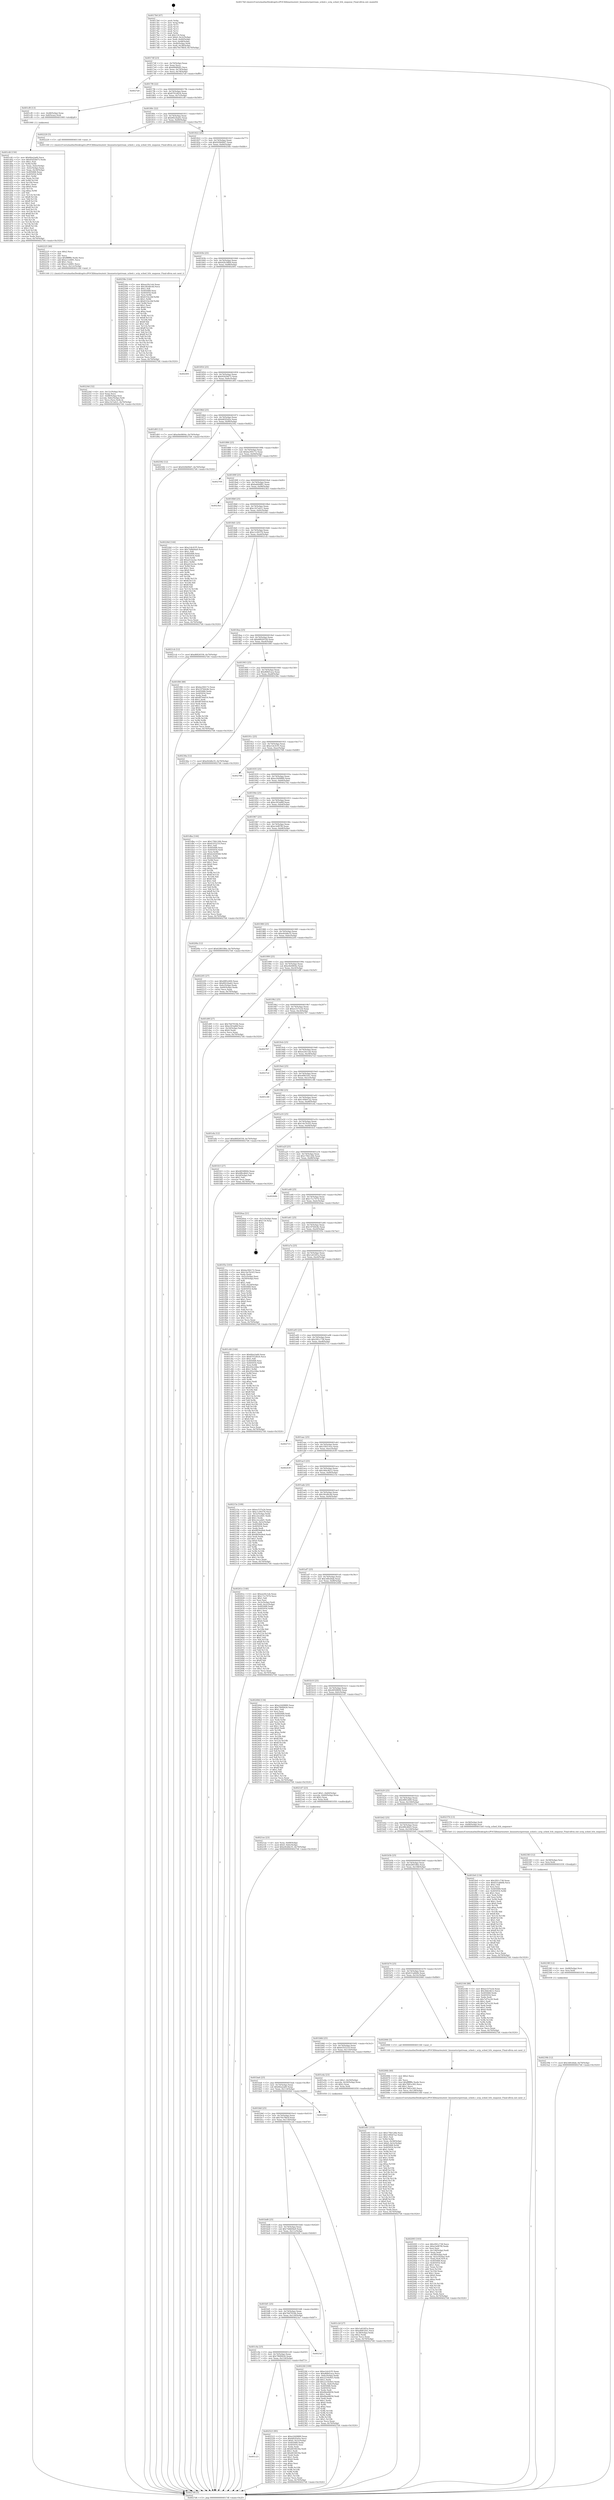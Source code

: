 digraph "0x4017b0" {
  label = "0x4017b0 (/mnt/c/Users/mathe/Desktop/tcc/POCII/binaries/extr_linuxnetsctpstream_sched.c_sctp_sched_fcfs_enqueue_Final-ollvm.out::main(0))"
  labelloc = "t"
  node[shape=record]

  Entry [label="",width=0.3,height=0.3,shape=circle,fillcolor=black,style=filled]
  "0x4017df" [label="{
     0x4017df [23]\l
     | [instrs]\l
     &nbsp;&nbsp;0x4017df \<+3\>: mov -0x70(%rbp),%eax\l
     &nbsp;&nbsp;0x4017e2 \<+2\>: mov %eax,%ecx\l
     &nbsp;&nbsp;0x4017e4 \<+6\>: sub $0x84bf64f2,%ecx\l
     &nbsp;&nbsp;0x4017ea \<+3\>: mov %eax,-0x74(%rbp)\l
     &nbsp;&nbsp;0x4017ed \<+3\>: mov %ecx,-0x78(%rbp)\l
     &nbsp;&nbsp;0x4017f0 \<+6\>: je 00000000004027a9 \<main+0xff9\>\l
  }"]
  "0x4027a9" [label="{
     0x4027a9\l
  }", style=dashed]
  "0x4017f6" [label="{
     0x4017f6 [22]\l
     | [instrs]\l
     &nbsp;&nbsp;0x4017f6 \<+5\>: jmp 00000000004017fb \<main+0x4b\>\l
     &nbsp;&nbsp;0x4017fb \<+3\>: mov -0x74(%rbp),%eax\l
     &nbsp;&nbsp;0x4017fe \<+5\>: sub $0x8701d024,%eax\l
     &nbsp;&nbsp;0x401803 \<+3\>: mov %eax,-0x7c(%rbp)\l
     &nbsp;&nbsp;0x401806 \<+6\>: je 0000000000401cf0 \<main+0x540\>\l
  }"]
  Exit [label="",width=0.3,height=0.3,shape=circle,fillcolor=black,style=filled,peripheries=2]
  "0x401cf0" [label="{
     0x401cf0 [13]\l
     | [instrs]\l
     &nbsp;&nbsp;0x401cf0 \<+4\>: mov -0x48(%rbp),%rax\l
     &nbsp;&nbsp;0x401cf4 \<+4\>: mov 0x8(%rax),%rdi\l
     &nbsp;&nbsp;0x401cf8 \<+5\>: call 0000000000401060 \<atoi@plt\>\l
     | [calls]\l
     &nbsp;&nbsp;0x401060 \{1\} (unknown)\l
  }"]
  "0x40180c" [label="{
     0x40180c [22]\l
     | [instrs]\l
     &nbsp;&nbsp;0x40180c \<+5\>: jmp 0000000000401811 \<main+0x61\>\l
     &nbsp;&nbsp;0x401811 \<+3\>: mov -0x74(%rbp),%eax\l
     &nbsp;&nbsp;0x401814 \<+5\>: sub $0x8922ba62,%eax\l
     &nbsp;&nbsp;0x401819 \<+3\>: mov %eax,-0x80(%rbp)\l
     &nbsp;&nbsp;0x40181c \<+6\>: je 0000000000402220 \<main+0xa70\>\l
  }"]
  "0x401c23" [label="{
     0x401c23\l
  }", style=dashed]
  "0x402220" [label="{
     0x402220 [5]\l
     | [instrs]\l
     &nbsp;&nbsp;0x402220 \<+5\>: call 0000000000401160 \<next_i\>\l
     | [calls]\l
     &nbsp;&nbsp;0x401160 \{1\} (/mnt/c/Users/mathe/Desktop/tcc/POCII/binaries/extr_linuxnetsctpstream_sched.c_sctp_sched_fcfs_enqueue_Final-ollvm.out::next_i)\l
  }"]
  "0x401822" [label="{
     0x401822 [25]\l
     | [instrs]\l
     &nbsp;&nbsp;0x401822 \<+5\>: jmp 0000000000401827 \<main+0x77\>\l
     &nbsp;&nbsp;0x401827 \<+3\>: mov -0x74(%rbp),%eax\l
     &nbsp;&nbsp;0x40182a \<+5\>: sub $0x920b99d7,%eax\l
     &nbsp;&nbsp;0x40182f \<+6\>: mov %eax,-0x84(%rbp)\l
     &nbsp;&nbsp;0x401835 \<+6\>: je 000000000040258e \<main+0xdde\>\l
  }"]
  "0x402523" [label="{
     0x402523 [95]\l
     | [instrs]\l
     &nbsp;&nbsp;0x402523 \<+5\>: mov $0xe2449889,%eax\l
     &nbsp;&nbsp;0x402528 \<+5\>: mov $0xb82f2d2e,%ecx\l
     &nbsp;&nbsp;0x40252d \<+7\>: movl $0x0,-0x3c(%rbp)\l
     &nbsp;&nbsp;0x402534 \<+7\>: mov 0x405068,%edx\l
     &nbsp;&nbsp;0x40253b \<+7\>: mov 0x405054,%esi\l
     &nbsp;&nbsp;0x402542 \<+2\>: mov %edx,%edi\l
     &nbsp;&nbsp;0x402544 \<+6\>: sub $0xd034634a,%edi\l
     &nbsp;&nbsp;0x40254a \<+3\>: sub $0x1,%edi\l
     &nbsp;&nbsp;0x40254d \<+6\>: add $0xd034634a,%edi\l
     &nbsp;&nbsp;0x402553 \<+3\>: imul %edi,%edx\l
     &nbsp;&nbsp;0x402556 \<+3\>: and $0x1,%edx\l
     &nbsp;&nbsp;0x402559 \<+3\>: cmp $0x0,%edx\l
     &nbsp;&nbsp;0x40255c \<+4\>: sete %r8b\l
     &nbsp;&nbsp;0x402560 \<+3\>: cmp $0xa,%esi\l
     &nbsp;&nbsp;0x402563 \<+4\>: setl %r9b\l
     &nbsp;&nbsp;0x402567 \<+3\>: mov %r8b,%r10b\l
     &nbsp;&nbsp;0x40256a \<+3\>: and %r9b,%r10b\l
     &nbsp;&nbsp;0x40256d \<+3\>: xor %r9b,%r8b\l
     &nbsp;&nbsp;0x402570 \<+3\>: or %r8b,%r10b\l
     &nbsp;&nbsp;0x402573 \<+4\>: test $0x1,%r10b\l
     &nbsp;&nbsp;0x402577 \<+3\>: cmovne %ecx,%eax\l
     &nbsp;&nbsp;0x40257a \<+3\>: mov %eax,-0x70(%rbp)\l
     &nbsp;&nbsp;0x40257d \<+5\>: jmp 00000000004027d4 \<main+0x1024\>\l
  }"]
  "0x40258e" [label="{
     0x40258e [144]\l
     | [instrs]\l
     &nbsp;&nbsp;0x40258e \<+5\>: mov $0xee20c1eb,%eax\l
     &nbsp;&nbsp;0x402593 \<+5\>: mov $0x39cd0c4d,%ecx\l
     &nbsp;&nbsp;0x402598 \<+2\>: mov $0x1,%dl\l
     &nbsp;&nbsp;0x40259a \<+7\>: mov 0x405068,%esi\l
     &nbsp;&nbsp;0x4025a1 \<+7\>: mov 0x405054,%edi\l
     &nbsp;&nbsp;0x4025a8 \<+3\>: mov %esi,%r8d\l
     &nbsp;&nbsp;0x4025ab \<+7\>: add $0x631bc2bf,%r8d\l
     &nbsp;&nbsp;0x4025b2 \<+4\>: sub $0x1,%r8d\l
     &nbsp;&nbsp;0x4025b6 \<+7\>: sub $0x631bc2bf,%r8d\l
     &nbsp;&nbsp;0x4025bd \<+4\>: imul %r8d,%esi\l
     &nbsp;&nbsp;0x4025c1 \<+3\>: and $0x1,%esi\l
     &nbsp;&nbsp;0x4025c4 \<+3\>: cmp $0x0,%esi\l
     &nbsp;&nbsp;0x4025c7 \<+4\>: sete %r9b\l
     &nbsp;&nbsp;0x4025cb \<+3\>: cmp $0xa,%edi\l
     &nbsp;&nbsp;0x4025ce \<+4\>: setl %r10b\l
     &nbsp;&nbsp;0x4025d2 \<+3\>: mov %r9b,%r11b\l
     &nbsp;&nbsp;0x4025d5 \<+4\>: xor $0xff,%r11b\l
     &nbsp;&nbsp;0x4025d9 \<+3\>: mov %r10b,%bl\l
     &nbsp;&nbsp;0x4025dc \<+3\>: xor $0xff,%bl\l
     &nbsp;&nbsp;0x4025df \<+3\>: xor $0x1,%dl\l
     &nbsp;&nbsp;0x4025e2 \<+3\>: mov %r11b,%r14b\l
     &nbsp;&nbsp;0x4025e5 \<+4\>: and $0xff,%r14b\l
     &nbsp;&nbsp;0x4025e9 \<+3\>: and %dl,%r9b\l
     &nbsp;&nbsp;0x4025ec \<+3\>: mov %bl,%r15b\l
     &nbsp;&nbsp;0x4025ef \<+4\>: and $0xff,%r15b\l
     &nbsp;&nbsp;0x4025f3 \<+3\>: and %dl,%r10b\l
     &nbsp;&nbsp;0x4025f6 \<+3\>: or %r9b,%r14b\l
     &nbsp;&nbsp;0x4025f9 \<+3\>: or %r10b,%r15b\l
     &nbsp;&nbsp;0x4025fc \<+3\>: xor %r15b,%r14b\l
     &nbsp;&nbsp;0x4025ff \<+3\>: or %bl,%r11b\l
     &nbsp;&nbsp;0x402602 \<+4\>: xor $0xff,%r11b\l
     &nbsp;&nbsp;0x402606 \<+3\>: or $0x1,%dl\l
     &nbsp;&nbsp;0x402609 \<+3\>: and %dl,%r11b\l
     &nbsp;&nbsp;0x40260c \<+3\>: or %r11b,%r14b\l
     &nbsp;&nbsp;0x40260f \<+4\>: test $0x1,%r14b\l
     &nbsp;&nbsp;0x402613 \<+3\>: cmovne %ecx,%eax\l
     &nbsp;&nbsp;0x402616 \<+3\>: mov %eax,-0x70(%rbp)\l
     &nbsp;&nbsp;0x402619 \<+5\>: jmp 00000000004027d4 \<main+0x1024\>\l
  }"]
  "0x40183b" [label="{
     0x40183b [25]\l
     | [instrs]\l
     &nbsp;&nbsp;0x40183b \<+5\>: jmp 0000000000401840 \<main+0x90\>\l
     &nbsp;&nbsp;0x401840 \<+3\>: mov -0x74(%rbp),%eax\l
     &nbsp;&nbsp;0x401843 \<+5\>: sub $0x92b18fb9,%eax\l
     &nbsp;&nbsp;0x401848 \<+6\>: mov %eax,-0x88(%rbp)\l
     &nbsp;&nbsp;0x40184e \<+6\>: je 0000000000402491 \<main+0xce1\>\l
  }"]
  "0x401c0a" [label="{
     0x401c0a [25]\l
     | [instrs]\l
     &nbsp;&nbsp;0x401c0a \<+5\>: jmp 0000000000401c0f \<main+0x45f\>\l
     &nbsp;&nbsp;0x401c0f \<+3\>: mov -0x74(%rbp),%eax\l
     &nbsp;&nbsp;0x401c12 \<+5\>: sub $0x796f0626,%eax\l
     &nbsp;&nbsp;0x401c17 \<+6\>: mov %eax,-0x124(%rbp)\l
     &nbsp;&nbsp;0x401c1d \<+6\>: je 0000000000402523 \<main+0xd73\>\l
  }"]
  "0x402491" [label="{
     0x402491\l
  }", style=dashed]
  "0x401854" [label="{
     0x401854 [25]\l
     | [instrs]\l
     &nbsp;&nbsp;0x401854 \<+5\>: jmp 0000000000401859 \<main+0xa9\>\l
     &nbsp;&nbsp;0x401859 \<+3\>: mov -0x74(%rbp),%eax\l
     &nbsp;&nbsp;0x40185c \<+5\>: sub $0x95d29d75,%eax\l
     &nbsp;&nbsp;0x401861 \<+6\>: mov %eax,-0x8c(%rbp)\l
     &nbsp;&nbsp;0x401867 \<+6\>: je 0000000000401d93 \<main+0x5e3\>\l
  }"]
  "0x4023a7" [label="{
     0x4023a7\l
  }", style=dashed]
  "0x401d93" [label="{
     0x401d93 [12]\l
     | [instrs]\l
     &nbsp;&nbsp;0x401d93 \<+7\>: movl $0xe9e0804e,-0x70(%rbp)\l
     &nbsp;&nbsp;0x401d9a \<+5\>: jmp 00000000004027d4 \<main+0x1024\>\l
  }"]
  "0x40186d" [label="{
     0x40186d [25]\l
     | [instrs]\l
     &nbsp;&nbsp;0x40186d \<+5\>: jmp 0000000000401872 \<main+0xc2\>\l
     &nbsp;&nbsp;0x401872 \<+3\>: mov -0x74(%rbp),%eax\l
     &nbsp;&nbsp;0x401875 \<+5\>: sub $0xb82f2d2e,%eax\l
     &nbsp;&nbsp;0x40187a \<+6\>: mov %eax,-0x90(%rbp)\l
     &nbsp;&nbsp;0x401880 \<+6\>: je 0000000000402582 \<main+0xdd2\>\l
  }"]
  "0x40239b" [label="{
     0x40239b [12]\l
     | [instrs]\l
     &nbsp;&nbsp;0x40239b \<+7\>: movl $0x3d0cbfab,-0x70(%rbp)\l
     &nbsp;&nbsp;0x4023a2 \<+5\>: jmp 00000000004027d4 \<main+0x1024\>\l
  }"]
  "0x402582" [label="{
     0x402582 [12]\l
     | [instrs]\l
     &nbsp;&nbsp;0x402582 \<+7\>: movl $0x920b99d7,-0x70(%rbp)\l
     &nbsp;&nbsp;0x402589 \<+5\>: jmp 00000000004027d4 \<main+0x1024\>\l
  }"]
  "0x401886" [label="{
     0x401886 [25]\l
     | [instrs]\l
     &nbsp;&nbsp;0x401886 \<+5\>: jmp 000000000040188b \<main+0xdb\>\l
     &nbsp;&nbsp;0x40188b \<+3\>: mov -0x74(%rbp),%eax\l
     &nbsp;&nbsp;0x40188e \<+5\>: sub $0xba394172,%eax\l
     &nbsp;&nbsp;0x401893 \<+6\>: mov %eax,-0x94(%rbp)\l
     &nbsp;&nbsp;0x401899 \<+6\>: je 0000000000402709 \<main+0xf59\>\l
  }"]
  "0x40238f" [label="{
     0x40238f [12]\l
     | [instrs]\l
     &nbsp;&nbsp;0x40238f \<+4\>: mov -0x68(%rbp),%rsi\l
     &nbsp;&nbsp;0x402393 \<+3\>: mov %rsi,%rdi\l
     &nbsp;&nbsp;0x402396 \<+5\>: call 0000000000401030 \<free@plt\>\l
     | [calls]\l
     &nbsp;&nbsp;0x401030 \{1\} (unknown)\l
  }"]
  "0x402709" [label="{
     0x402709\l
  }", style=dashed]
  "0x40189f" [label="{
     0x40189f [25]\l
     | [instrs]\l
     &nbsp;&nbsp;0x40189f \<+5\>: jmp 00000000004018a4 \<main+0xf4\>\l
     &nbsp;&nbsp;0x4018a4 \<+3\>: mov -0x74(%rbp),%eax\l
     &nbsp;&nbsp;0x4018a7 \<+5\>: sub $0xbab0df81,%eax\l
     &nbsp;&nbsp;0x4018ac \<+6\>: mov %eax,-0x98(%rbp)\l
     &nbsp;&nbsp;0x4018b2 \<+6\>: je 00000000004023b3 \<main+0xc03\>\l
  }"]
  "0x402383" [label="{
     0x402383 [12]\l
     | [instrs]\l
     &nbsp;&nbsp;0x402383 \<+4\>: mov -0x58(%rbp),%rsi\l
     &nbsp;&nbsp;0x402387 \<+3\>: mov %rsi,%rdi\l
     &nbsp;&nbsp;0x40238a \<+5\>: call 0000000000401030 \<free@plt\>\l
     | [calls]\l
     &nbsp;&nbsp;0x401030 \{1\} (unknown)\l
  }"]
  "0x4023b3" [label="{
     0x4023b3\l
  }", style=dashed]
  "0x4018b8" [label="{
     0x4018b8 [25]\l
     | [instrs]\l
     &nbsp;&nbsp;0x4018b8 \<+5\>: jmp 00000000004018bd \<main+0x10d\>\l
     &nbsp;&nbsp;0x4018bd \<+3\>: mov -0x74(%rbp),%eax\l
     &nbsp;&nbsp;0x4018c0 \<+5\>: sub $0xc1b7a421,%eax\l
     &nbsp;&nbsp;0x4018c5 \<+6\>: mov %eax,-0x9c(%rbp)\l
     &nbsp;&nbsp;0x4018cb \<+6\>: je 000000000040226d \<main+0xabd\>\l
  }"]
  "0x401bf1" [label="{
     0x401bf1 [25]\l
     | [instrs]\l
     &nbsp;&nbsp;0x401bf1 \<+5\>: jmp 0000000000401bf6 \<main+0x446\>\l
     &nbsp;&nbsp;0x401bf6 \<+3\>: mov -0x74(%rbp),%eax\l
     &nbsp;&nbsp;0x401bf9 \<+5\>: sub $0x76d7916b,%eax\l
     &nbsp;&nbsp;0x401bfe \<+6\>: mov %eax,-0x120(%rbp)\l
     &nbsp;&nbsp;0x401c04 \<+6\>: je 00000000004023a7 \<main+0xbf7\>\l
  }"]
  "0x40226d" [label="{
     0x40226d [144]\l
     | [instrs]\l
     &nbsp;&nbsp;0x40226d \<+5\>: mov $0xe1dc41f5,%eax\l
     &nbsp;&nbsp;0x402272 \<+5\>: mov $0x74db04a9,%ecx\l
     &nbsp;&nbsp;0x402277 \<+2\>: mov $0x1,%dl\l
     &nbsp;&nbsp;0x402279 \<+7\>: mov 0x405068,%esi\l
     &nbsp;&nbsp;0x402280 \<+7\>: mov 0x405054,%edi\l
     &nbsp;&nbsp;0x402287 \<+3\>: mov %esi,%r8d\l
     &nbsp;&nbsp;0x40228a \<+7\>: add $0xa432a3ac,%r8d\l
     &nbsp;&nbsp;0x402291 \<+4\>: sub $0x1,%r8d\l
     &nbsp;&nbsp;0x402295 \<+7\>: sub $0xa432a3ac,%r8d\l
     &nbsp;&nbsp;0x40229c \<+4\>: imul %r8d,%esi\l
     &nbsp;&nbsp;0x4022a0 \<+3\>: and $0x1,%esi\l
     &nbsp;&nbsp;0x4022a3 \<+3\>: cmp $0x0,%esi\l
     &nbsp;&nbsp;0x4022a6 \<+4\>: sete %r9b\l
     &nbsp;&nbsp;0x4022aa \<+3\>: cmp $0xa,%edi\l
     &nbsp;&nbsp;0x4022ad \<+4\>: setl %r10b\l
     &nbsp;&nbsp;0x4022b1 \<+3\>: mov %r9b,%r11b\l
     &nbsp;&nbsp;0x4022b4 \<+4\>: xor $0xff,%r11b\l
     &nbsp;&nbsp;0x4022b8 \<+3\>: mov %r10b,%bl\l
     &nbsp;&nbsp;0x4022bb \<+3\>: xor $0xff,%bl\l
     &nbsp;&nbsp;0x4022be \<+3\>: xor $0x0,%dl\l
     &nbsp;&nbsp;0x4022c1 \<+3\>: mov %r11b,%r14b\l
     &nbsp;&nbsp;0x4022c4 \<+4\>: and $0x0,%r14b\l
     &nbsp;&nbsp;0x4022c8 \<+3\>: and %dl,%r9b\l
     &nbsp;&nbsp;0x4022cb \<+3\>: mov %bl,%r15b\l
     &nbsp;&nbsp;0x4022ce \<+4\>: and $0x0,%r15b\l
     &nbsp;&nbsp;0x4022d2 \<+3\>: and %dl,%r10b\l
     &nbsp;&nbsp;0x4022d5 \<+3\>: or %r9b,%r14b\l
     &nbsp;&nbsp;0x4022d8 \<+3\>: or %r10b,%r15b\l
     &nbsp;&nbsp;0x4022db \<+3\>: xor %r15b,%r14b\l
     &nbsp;&nbsp;0x4022de \<+3\>: or %bl,%r11b\l
     &nbsp;&nbsp;0x4022e1 \<+4\>: xor $0xff,%r11b\l
     &nbsp;&nbsp;0x4022e5 \<+3\>: or $0x0,%dl\l
     &nbsp;&nbsp;0x4022e8 \<+3\>: and %dl,%r11b\l
     &nbsp;&nbsp;0x4022eb \<+3\>: or %r11b,%r14b\l
     &nbsp;&nbsp;0x4022ee \<+4\>: test $0x1,%r14b\l
     &nbsp;&nbsp;0x4022f2 \<+3\>: cmovne %ecx,%eax\l
     &nbsp;&nbsp;0x4022f5 \<+3\>: mov %eax,-0x70(%rbp)\l
     &nbsp;&nbsp;0x4022f8 \<+5\>: jmp 00000000004027d4 \<main+0x1024\>\l
  }"]
  "0x4018d1" [label="{
     0x4018d1 [25]\l
     | [instrs]\l
     &nbsp;&nbsp;0x4018d1 \<+5\>: jmp 00000000004018d6 \<main+0x126\>\l
     &nbsp;&nbsp;0x4018d6 \<+3\>: mov -0x74(%rbp),%eax\l
     &nbsp;&nbsp;0x4018d9 \<+5\>: sub $0xc1c00376,%eax\l
     &nbsp;&nbsp;0x4018de \<+6\>: mov %eax,-0xa0(%rbp)\l
     &nbsp;&nbsp;0x4018e4 \<+6\>: je 00000000004021cb \<main+0xa1b\>\l
  }"]
  "0x4022fd" [label="{
     0x4022fd [109]\l
     | [instrs]\l
     &nbsp;&nbsp;0x4022fd \<+5\>: mov $0xe1dc41f5,%eax\l
     &nbsp;&nbsp;0x402302 \<+5\>: mov $0xd68d1aca,%ecx\l
     &nbsp;&nbsp;0x402307 \<+3\>: mov -0x6c(%rbp),%edx\l
     &nbsp;&nbsp;0x40230a \<+6\>: sub $0x2216e9e5,%edx\l
     &nbsp;&nbsp;0x402310 \<+3\>: add $0x1,%edx\l
     &nbsp;&nbsp;0x402313 \<+6\>: add $0x2216e9e5,%edx\l
     &nbsp;&nbsp;0x402319 \<+3\>: mov %edx,-0x6c(%rbp)\l
     &nbsp;&nbsp;0x40231c \<+7\>: mov 0x405068,%edx\l
     &nbsp;&nbsp;0x402323 \<+7\>: mov 0x405054,%esi\l
     &nbsp;&nbsp;0x40232a \<+2\>: mov %edx,%edi\l
     &nbsp;&nbsp;0x40232c \<+6\>: add $0x6bed4656,%edi\l
     &nbsp;&nbsp;0x402332 \<+3\>: sub $0x1,%edi\l
     &nbsp;&nbsp;0x402335 \<+6\>: sub $0x6bed4656,%edi\l
     &nbsp;&nbsp;0x40233b \<+3\>: imul %edi,%edx\l
     &nbsp;&nbsp;0x40233e \<+3\>: and $0x1,%edx\l
     &nbsp;&nbsp;0x402341 \<+3\>: cmp $0x0,%edx\l
     &nbsp;&nbsp;0x402344 \<+4\>: sete %r8b\l
     &nbsp;&nbsp;0x402348 \<+3\>: cmp $0xa,%esi\l
     &nbsp;&nbsp;0x40234b \<+4\>: setl %r9b\l
     &nbsp;&nbsp;0x40234f \<+3\>: mov %r8b,%r10b\l
     &nbsp;&nbsp;0x402352 \<+3\>: and %r9b,%r10b\l
     &nbsp;&nbsp;0x402355 \<+3\>: xor %r9b,%r8b\l
     &nbsp;&nbsp;0x402358 \<+3\>: or %r8b,%r10b\l
     &nbsp;&nbsp;0x40235b \<+4\>: test $0x1,%r10b\l
     &nbsp;&nbsp;0x40235f \<+3\>: cmovne %ecx,%eax\l
     &nbsp;&nbsp;0x402362 \<+3\>: mov %eax,-0x70(%rbp)\l
     &nbsp;&nbsp;0x402365 \<+5\>: jmp 00000000004027d4 \<main+0x1024\>\l
  }"]
  "0x4021cb" [label="{
     0x4021cb [12]\l
     | [instrs]\l
     &nbsp;&nbsp;0x4021cb \<+7\>: movl $0xd6826558,-0x70(%rbp)\l
     &nbsp;&nbsp;0x4021d2 \<+5\>: jmp 00000000004027d4 \<main+0x1024\>\l
  }"]
  "0x4018ea" [label="{
     0x4018ea [25]\l
     | [instrs]\l
     &nbsp;&nbsp;0x4018ea \<+5\>: jmp 00000000004018ef \<main+0x13f\>\l
     &nbsp;&nbsp;0x4018ef \<+3\>: mov -0x74(%rbp),%eax\l
     &nbsp;&nbsp;0x4018f2 \<+5\>: sub $0xd6826558,%eax\l
     &nbsp;&nbsp;0x4018f7 \<+6\>: mov %eax,-0xa4(%rbp)\l
     &nbsp;&nbsp;0x4018fd \<+6\>: je 0000000000401f06 \<main+0x756\>\l
  }"]
  "0x40224d" [label="{
     0x40224d [32]\l
     | [instrs]\l
     &nbsp;&nbsp;0x40224d \<+6\>: mov -0x12c(%rbp),%ecx\l
     &nbsp;&nbsp;0x402253 \<+3\>: imul %eax,%ecx\l
     &nbsp;&nbsp;0x402256 \<+4\>: mov -0x68(%rbp),%rsi\l
     &nbsp;&nbsp;0x40225a \<+4\>: movslq -0x6c(%rbp),%rdi\l
     &nbsp;&nbsp;0x40225e \<+3\>: mov %ecx,(%rsi,%rdi,4)\l
     &nbsp;&nbsp;0x402261 \<+7\>: movl $0xc1b7a421,-0x70(%rbp)\l
     &nbsp;&nbsp;0x402268 \<+5\>: jmp 00000000004027d4 \<main+0x1024\>\l
  }"]
  "0x401f06" [label="{
     0x401f06 [88]\l
     | [instrs]\l
     &nbsp;&nbsp;0x401f06 \<+5\>: mov $0xba394172,%eax\l
     &nbsp;&nbsp;0x401f0b \<+5\>: mov $0x197b9c8e,%ecx\l
     &nbsp;&nbsp;0x401f10 \<+7\>: mov 0x405068,%edx\l
     &nbsp;&nbsp;0x401f17 \<+7\>: mov 0x405054,%esi\l
     &nbsp;&nbsp;0x401f1e \<+2\>: mov %edx,%edi\l
     &nbsp;&nbsp;0x401f20 \<+6\>: add $0x8f7de616,%edi\l
     &nbsp;&nbsp;0x401f26 \<+3\>: sub $0x1,%edi\l
     &nbsp;&nbsp;0x401f29 \<+6\>: sub $0x8f7de616,%edi\l
     &nbsp;&nbsp;0x401f2f \<+3\>: imul %edi,%edx\l
     &nbsp;&nbsp;0x401f32 \<+3\>: and $0x1,%edx\l
     &nbsp;&nbsp;0x401f35 \<+3\>: cmp $0x0,%edx\l
     &nbsp;&nbsp;0x401f38 \<+4\>: sete %r8b\l
     &nbsp;&nbsp;0x401f3c \<+3\>: cmp $0xa,%esi\l
     &nbsp;&nbsp;0x401f3f \<+4\>: setl %r9b\l
     &nbsp;&nbsp;0x401f43 \<+3\>: mov %r8b,%r10b\l
     &nbsp;&nbsp;0x401f46 \<+3\>: and %r9b,%r10b\l
     &nbsp;&nbsp;0x401f49 \<+3\>: xor %r9b,%r8b\l
     &nbsp;&nbsp;0x401f4c \<+3\>: or %r8b,%r10b\l
     &nbsp;&nbsp;0x401f4f \<+4\>: test $0x1,%r10b\l
     &nbsp;&nbsp;0x401f53 \<+3\>: cmovne %ecx,%eax\l
     &nbsp;&nbsp;0x401f56 \<+3\>: mov %eax,-0x70(%rbp)\l
     &nbsp;&nbsp;0x401f59 \<+5\>: jmp 00000000004027d4 \<main+0x1024\>\l
  }"]
  "0x401903" [label="{
     0x401903 [25]\l
     | [instrs]\l
     &nbsp;&nbsp;0x401903 \<+5\>: jmp 0000000000401908 \<main+0x158\>\l
     &nbsp;&nbsp;0x401908 \<+3\>: mov -0x74(%rbp),%eax\l
     &nbsp;&nbsp;0x40190b \<+5\>: sub $0xd68d1aca,%eax\l
     &nbsp;&nbsp;0x401910 \<+6\>: mov %eax,-0xa8(%rbp)\l
     &nbsp;&nbsp;0x401916 \<+6\>: je 000000000040236a \<main+0xbba\>\l
  }"]
  "0x402225" [label="{
     0x402225 [40]\l
     | [instrs]\l
     &nbsp;&nbsp;0x402225 \<+5\>: mov $0x2,%ecx\l
     &nbsp;&nbsp;0x40222a \<+1\>: cltd\l
     &nbsp;&nbsp;0x40222b \<+2\>: idiv %ecx\l
     &nbsp;&nbsp;0x40222d \<+6\>: imul $0xfffffffe,%edx,%ecx\l
     &nbsp;&nbsp;0x402233 \<+6\>: add $0xec1efd91,%ecx\l
     &nbsp;&nbsp;0x402239 \<+3\>: add $0x1,%ecx\l
     &nbsp;&nbsp;0x40223c \<+6\>: sub $0xec1efd91,%ecx\l
     &nbsp;&nbsp;0x402242 \<+6\>: mov %ecx,-0x12c(%rbp)\l
     &nbsp;&nbsp;0x402248 \<+5\>: call 0000000000401160 \<next_i\>\l
     | [calls]\l
     &nbsp;&nbsp;0x401160 \{1\} (/mnt/c/Users/mathe/Desktop/tcc/POCII/binaries/extr_linuxnetsctpstream_sched.c_sctp_sched_fcfs_enqueue_Final-ollvm.out::next_i)\l
  }"]
  "0x40236a" [label="{
     0x40236a [12]\l
     | [instrs]\l
     &nbsp;&nbsp;0x40236a \<+7\>: movl $0xe9cb8e35,-0x70(%rbp)\l
     &nbsp;&nbsp;0x402371 \<+5\>: jmp 00000000004027d4 \<main+0x1024\>\l
  }"]
  "0x40191c" [label="{
     0x40191c [25]\l
     | [instrs]\l
     &nbsp;&nbsp;0x40191c \<+5\>: jmp 0000000000401921 \<main+0x171\>\l
     &nbsp;&nbsp;0x401921 \<+3\>: mov -0x74(%rbp),%eax\l
     &nbsp;&nbsp;0x401924 \<+5\>: sub $0xe1dc41f5,%eax\l
     &nbsp;&nbsp;0x401929 \<+6\>: mov %eax,-0xac(%rbp)\l
     &nbsp;&nbsp;0x40192f \<+6\>: je 0000000000402788 \<main+0xfd8\>\l
  }"]
  "0x4021ee" [label="{
     0x4021ee [23]\l
     | [instrs]\l
     &nbsp;&nbsp;0x4021ee \<+4\>: mov %rax,-0x68(%rbp)\l
     &nbsp;&nbsp;0x4021f2 \<+7\>: movl $0x0,-0x6c(%rbp)\l
     &nbsp;&nbsp;0x4021f9 \<+7\>: movl $0xe9cb8e35,-0x70(%rbp)\l
     &nbsp;&nbsp;0x402200 \<+5\>: jmp 00000000004027d4 \<main+0x1024\>\l
  }"]
  "0x402788" [label="{
     0x402788\l
  }", style=dashed]
  "0x401935" [label="{
     0x401935 [25]\l
     | [instrs]\l
     &nbsp;&nbsp;0x401935 \<+5\>: jmp 000000000040193a \<main+0x18a\>\l
     &nbsp;&nbsp;0x40193a \<+3\>: mov -0x74(%rbp),%eax\l
     &nbsp;&nbsp;0x40193d \<+5\>: sub $0xe2449889,%eax\l
     &nbsp;&nbsp;0x401942 \<+6\>: mov %eax,-0xb0(%rbp)\l
     &nbsp;&nbsp;0x401948 \<+6\>: je 00000000004027ba \<main+0x100a\>\l
  }"]
  "0x402093" [label="{
     0x402093 [103]\l
     | [instrs]\l
     &nbsp;&nbsp;0x402093 \<+5\>: mov $0x2f41c738,%ecx\l
     &nbsp;&nbsp;0x402098 \<+5\>: mov $0xe3ef87f0,%edx\l
     &nbsp;&nbsp;0x40209d \<+2\>: xor %esi,%esi\l
     &nbsp;&nbsp;0x40209f \<+6\>: mov -0x128(%rbp),%edi\l
     &nbsp;&nbsp;0x4020a5 \<+3\>: imul %eax,%edi\l
     &nbsp;&nbsp;0x4020a8 \<+4\>: mov -0x58(%rbp),%r8\l
     &nbsp;&nbsp;0x4020ac \<+4\>: movslq -0x5c(%rbp),%r9\l
     &nbsp;&nbsp;0x4020b0 \<+4\>: mov %edi,(%r8,%r9,4)\l
     &nbsp;&nbsp;0x4020b4 \<+7\>: mov 0x405068,%eax\l
     &nbsp;&nbsp;0x4020bb \<+7\>: mov 0x405054,%edi\l
     &nbsp;&nbsp;0x4020c2 \<+3\>: sub $0x1,%esi\l
     &nbsp;&nbsp;0x4020c5 \<+3\>: mov %eax,%r10d\l
     &nbsp;&nbsp;0x4020c8 \<+3\>: add %esi,%r10d\l
     &nbsp;&nbsp;0x4020cb \<+4\>: imul %r10d,%eax\l
     &nbsp;&nbsp;0x4020cf \<+3\>: and $0x1,%eax\l
     &nbsp;&nbsp;0x4020d2 \<+3\>: cmp $0x0,%eax\l
     &nbsp;&nbsp;0x4020d5 \<+4\>: sete %r11b\l
     &nbsp;&nbsp;0x4020d9 \<+3\>: cmp $0xa,%edi\l
     &nbsp;&nbsp;0x4020dc \<+3\>: setl %bl\l
     &nbsp;&nbsp;0x4020df \<+3\>: mov %r11b,%r14b\l
     &nbsp;&nbsp;0x4020e2 \<+3\>: and %bl,%r14b\l
     &nbsp;&nbsp;0x4020e5 \<+3\>: xor %bl,%r11b\l
     &nbsp;&nbsp;0x4020e8 \<+3\>: or %r11b,%r14b\l
     &nbsp;&nbsp;0x4020eb \<+4\>: test $0x1,%r14b\l
     &nbsp;&nbsp;0x4020ef \<+3\>: cmovne %edx,%ecx\l
     &nbsp;&nbsp;0x4020f2 \<+3\>: mov %ecx,-0x70(%rbp)\l
     &nbsp;&nbsp;0x4020f5 \<+5\>: jmp 00000000004027d4 \<main+0x1024\>\l
  }"]
  "0x4027ba" [label="{
     0x4027ba\l
  }", style=dashed]
  "0x40194e" [label="{
     0x40194e [25]\l
     | [instrs]\l
     &nbsp;&nbsp;0x40194e \<+5\>: jmp 0000000000401953 \<main+0x1a3\>\l
     &nbsp;&nbsp;0x401953 \<+3\>: mov -0x74(%rbp),%eax\l
     &nbsp;&nbsp;0x401956 \<+5\>: sub $0xe303a86f,%eax\l
     &nbsp;&nbsp;0x40195b \<+6\>: mov %eax,-0xb4(%rbp)\l
     &nbsp;&nbsp;0x401961 \<+6\>: je 0000000000401dba \<main+0x60a\>\l
  }"]
  "0x40206b" [label="{
     0x40206b [40]\l
     | [instrs]\l
     &nbsp;&nbsp;0x40206b \<+5\>: mov $0x2,%ecx\l
     &nbsp;&nbsp;0x402070 \<+1\>: cltd\l
     &nbsp;&nbsp;0x402071 \<+2\>: idiv %ecx\l
     &nbsp;&nbsp;0x402073 \<+6\>: imul $0xfffffffe,%edx,%ecx\l
     &nbsp;&nbsp;0x402079 \<+6\>: sub $0x7681e383,%ecx\l
     &nbsp;&nbsp;0x40207f \<+3\>: add $0x1,%ecx\l
     &nbsp;&nbsp;0x402082 \<+6\>: add $0x7681e383,%ecx\l
     &nbsp;&nbsp;0x402088 \<+6\>: mov %ecx,-0x128(%rbp)\l
     &nbsp;&nbsp;0x40208e \<+5\>: call 0000000000401160 \<next_i\>\l
     | [calls]\l
     &nbsp;&nbsp;0x401160 \{1\} (/mnt/c/Users/mathe/Desktop/tcc/POCII/binaries/extr_linuxnetsctpstream_sched.c_sctp_sched_fcfs_enqueue_Final-ollvm.out::next_i)\l
  }"]
  "0x401dba" [label="{
     0x401dba [144]\l
     | [instrs]\l
     &nbsp;&nbsp;0x401dba \<+5\>: mov $0x176b126b,%eax\l
     &nbsp;&nbsp;0x401dbf \<+5\>: mov $0x6355231f,%ecx\l
     &nbsp;&nbsp;0x401dc4 \<+2\>: mov $0x1,%dl\l
     &nbsp;&nbsp;0x401dc6 \<+7\>: mov 0x405068,%esi\l
     &nbsp;&nbsp;0x401dcd \<+7\>: mov 0x405054,%edi\l
     &nbsp;&nbsp;0x401dd4 \<+3\>: mov %esi,%r8d\l
     &nbsp;&nbsp;0x401dd7 \<+7\>: add $0xb2d265b6,%r8d\l
     &nbsp;&nbsp;0x401dde \<+4\>: sub $0x1,%r8d\l
     &nbsp;&nbsp;0x401de2 \<+7\>: sub $0xb2d265b6,%r8d\l
     &nbsp;&nbsp;0x401de9 \<+4\>: imul %r8d,%esi\l
     &nbsp;&nbsp;0x401ded \<+3\>: and $0x1,%esi\l
     &nbsp;&nbsp;0x401df0 \<+3\>: cmp $0x0,%esi\l
     &nbsp;&nbsp;0x401df3 \<+4\>: sete %r9b\l
     &nbsp;&nbsp;0x401df7 \<+3\>: cmp $0xa,%edi\l
     &nbsp;&nbsp;0x401dfa \<+4\>: setl %r10b\l
     &nbsp;&nbsp;0x401dfe \<+3\>: mov %r9b,%r11b\l
     &nbsp;&nbsp;0x401e01 \<+4\>: xor $0xff,%r11b\l
     &nbsp;&nbsp;0x401e05 \<+3\>: mov %r10b,%bl\l
     &nbsp;&nbsp;0x401e08 \<+3\>: xor $0xff,%bl\l
     &nbsp;&nbsp;0x401e0b \<+3\>: xor $0x1,%dl\l
     &nbsp;&nbsp;0x401e0e \<+3\>: mov %r11b,%r14b\l
     &nbsp;&nbsp;0x401e11 \<+4\>: and $0xff,%r14b\l
     &nbsp;&nbsp;0x401e15 \<+3\>: and %dl,%r9b\l
     &nbsp;&nbsp;0x401e18 \<+3\>: mov %bl,%r15b\l
     &nbsp;&nbsp;0x401e1b \<+4\>: and $0xff,%r15b\l
     &nbsp;&nbsp;0x401e1f \<+3\>: and %dl,%r10b\l
     &nbsp;&nbsp;0x401e22 \<+3\>: or %r9b,%r14b\l
     &nbsp;&nbsp;0x401e25 \<+3\>: or %r10b,%r15b\l
     &nbsp;&nbsp;0x401e28 \<+3\>: xor %r15b,%r14b\l
     &nbsp;&nbsp;0x401e2b \<+3\>: or %bl,%r11b\l
     &nbsp;&nbsp;0x401e2e \<+4\>: xor $0xff,%r11b\l
     &nbsp;&nbsp;0x401e32 \<+3\>: or $0x1,%dl\l
     &nbsp;&nbsp;0x401e35 \<+3\>: and %dl,%r11b\l
     &nbsp;&nbsp;0x401e38 \<+3\>: or %r11b,%r14b\l
     &nbsp;&nbsp;0x401e3b \<+4\>: test $0x1,%r14b\l
     &nbsp;&nbsp;0x401e3f \<+3\>: cmovne %ecx,%eax\l
     &nbsp;&nbsp;0x401e42 \<+3\>: mov %eax,-0x70(%rbp)\l
     &nbsp;&nbsp;0x401e45 \<+5\>: jmp 00000000004027d4 \<main+0x1024\>\l
  }"]
  "0x401967" [label="{
     0x401967 [25]\l
     | [instrs]\l
     &nbsp;&nbsp;0x401967 \<+5\>: jmp 000000000040196c \<main+0x1bc\>\l
     &nbsp;&nbsp;0x40196c \<+3\>: mov -0x74(%rbp),%eax\l
     &nbsp;&nbsp;0x40196f \<+5\>: sub $0xe3ef87f0,%eax\l
     &nbsp;&nbsp;0x401974 \<+6\>: mov %eax,-0xb8(%rbp)\l
     &nbsp;&nbsp;0x40197a \<+6\>: je 00000000004020fa \<main+0x94a\>\l
  }"]
  "0x401e61" [label="{
     0x401e61 [153]\l
     | [instrs]\l
     &nbsp;&nbsp;0x401e61 \<+5\>: mov $0x176b126b,%ecx\l
     &nbsp;&nbsp;0x401e66 \<+5\>: mov $0x140b47a2,%edx\l
     &nbsp;&nbsp;0x401e6b \<+3\>: mov $0x1,%sil\l
     &nbsp;&nbsp;0x401e6e \<+3\>: xor %r8d,%r8d\l
     &nbsp;&nbsp;0x401e71 \<+4\>: mov %rax,-0x58(%rbp)\l
     &nbsp;&nbsp;0x401e75 \<+7\>: movl $0x0,-0x5c(%rbp)\l
     &nbsp;&nbsp;0x401e7c \<+8\>: mov 0x405068,%r9d\l
     &nbsp;&nbsp;0x401e84 \<+8\>: mov 0x405054,%r10d\l
     &nbsp;&nbsp;0x401e8c \<+4\>: sub $0x1,%r8d\l
     &nbsp;&nbsp;0x401e90 \<+3\>: mov %r9d,%r11d\l
     &nbsp;&nbsp;0x401e93 \<+3\>: add %r8d,%r11d\l
     &nbsp;&nbsp;0x401e96 \<+4\>: imul %r11d,%r9d\l
     &nbsp;&nbsp;0x401e9a \<+4\>: and $0x1,%r9d\l
     &nbsp;&nbsp;0x401e9e \<+4\>: cmp $0x0,%r9d\l
     &nbsp;&nbsp;0x401ea2 \<+3\>: sete %bl\l
     &nbsp;&nbsp;0x401ea5 \<+4\>: cmp $0xa,%r10d\l
     &nbsp;&nbsp;0x401ea9 \<+4\>: setl %r14b\l
     &nbsp;&nbsp;0x401ead \<+3\>: mov %bl,%r15b\l
     &nbsp;&nbsp;0x401eb0 \<+4\>: xor $0xff,%r15b\l
     &nbsp;&nbsp;0x401eb4 \<+3\>: mov %r14b,%r12b\l
     &nbsp;&nbsp;0x401eb7 \<+4\>: xor $0xff,%r12b\l
     &nbsp;&nbsp;0x401ebb \<+4\>: xor $0x0,%sil\l
     &nbsp;&nbsp;0x401ebf \<+3\>: mov %r15b,%r13b\l
     &nbsp;&nbsp;0x401ec2 \<+4\>: and $0x0,%r13b\l
     &nbsp;&nbsp;0x401ec6 \<+3\>: and %sil,%bl\l
     &nbsp;&nbsp;0x401ec9 \<+3\>: mov %r12b,%al\l
     &nbsp;&nbsp;0x401ecc \<+2\>: and $0x0,%al\l
     &nbsp;&nbsp;0x401ece \<+3\>: and %sil,%r14b\l
     &nbsp;&nbsp;0x401ed1 \<+3\>: or %bl,%r13b\l
     &nbsp;&nbsp;0x401ed4 \<+3\>: or %r14b,%al\l
     &nbsp;&nbsp;0x401ed7 \<+3\>: xor %al,%r13b\l
     &nbsp;&nbsp;0x401eda \<+3\>: or %r12b,%r15b\l
     &nbsp;&nbsp;0x401edd \<+4\>: xor $0xff,%r15b\l
     &nbsp;&nbsp;0x401ee1 \<+4\>: or $0x0,%sil\l
     &nbsp;&nbsp;0x401ee5 \<+3\>: and %sil,%r15b\l
     &nbsp;&nbsp;0x401ee8 \<+3\>: or %r15b,%r13b\l
     &nbsp;&nbsp;0x401eeb \<+4\>: test $0x1,%r13b\l
     &nbsp;&nbsp;0x401eef \<+3\>: cmovne %edx,%ecx\l
     &nbsp;&nbsp;0x401ef2 \<+3\>: mov %ecx,-0x70(%rbp)\l
     &nbsp;&nbsp;0x401ef5 \<+5\>: jmp 00000000004027d4 \<main+0x1024\>\l
  }"]
  "0x4020fa" [label="{
     0x4020fa [12]\l
     | [instrs]\l
     &nbsp;&nbsp;0x4020fa \<+7\>: movl $0x6280186e,-0x70(%rbp)\l
     &nbsp;&nbsp;0x402101 \<+5\>: jmp 00000000004027d4 \<main+0x1024\>\l
  }"]
  "0x401980" [label="{
     0x401980 [25]\l
     | [instrs]\l
     &nbsp;&nbsp;0x401980 \<+5\>: jmp 0000000000401985 \<main+0x1d5\>\l
     &nbsp;&nbsp;0x401985 \<+3\>: mov -0x74(%rbp),%eax\l
     &nbsp;&nbsp;0x401988 \<+5\>: sub $0xe9cb8e35,%eax\l
     &nbsp;&nbsp;0x40198d \<+6\>: mov %eax,-0xbc(%rbp)\l
     &nbsp;&nbsp;0x401993 \<+6\>: je 0000000000402205 \<main+0xa55\>\l
  }"]
  "0x401cfd" [label="{
     0x401cfd [150]\l
     | [instrs]\l
     &nbsp;&nbsp;0x401cfd \<+5\>: mov $0x6fea2a60,%ecx\l
     &nbsp;&nbsp;0x401d02 \<+5\>: mov $0x95d29d75,%edx\l
     &nbsp;&nbsp;0x401d07 \<+3\>: mov $0x1,%sil\l
     &nbsp;&nbsp;0x401d0a \<+3\>: xor %r8d,%r8d\l
     &nbsp;&nbsp;0x401d0d \<+3\>: mov %eax,-0x4c(%rbp)\l
     &nbsp;&nbsp;0x401d10 \<+3\>: mov -0x4c(%rbp),%eax\l
     &nbsp;&nbsp;0x401d13 \<+3\>: mov %eax,-0x34(%rbp)\l
     &nbsp;&nbsp;0x401d16 \<+7\>: mov 0x405068,%eax\l
     &nbsp;&nbsp;0x401d1d \<+8\>: mov 0x405054,%r9d\l
     &nbsp;&nbsp;0x401d25 \<+4\>: sub $0x1,%r8d\l
     &nbsp;&nbsp;0x401d29 \<+3\>: mov %eax,%r10d\l
     &nbsp;&nbsp;0x401d2c \<+3\>: add %r8d,%r10d\l
     &nbsp;&nbsp;0x401d2f \<+4\>: imul %r10d,%eax\l
     &nbsp;&nbsp;0x401d33 \<+3\>: and $0x1,%eax\l
     &nbsp;&nbsp;0x401d36 \<+3\>: cmp $0x0,%eax\l
     &nbsp;&nbsp;0x401d39 \<+4\>: sete %r11b\l
     &nbsp;&nbsp;0x401d3d \<+4\>: cmp $0xa,%r9d\l
     &nbsp;&nbsp;0x401d41 \<+3\>: setl %bl\l
     &nbsp;&nbsp;0x401d44 \<+3\>: mov %r11b,%r14b\l
     &nbsp;&nbsp;0x401d47 \<+4\>: xor $0xff,%r14b\l
     &nbsp;&nbsp;0x401d4b \<+3\>: mov %bl,%r15b\l
     &nbsp;&nbsp;0x401d4e \<+4\>: xor $0xff,%r15b\l
     &nbsp;&nbsp;0x401d52 \<+4\>: xor $0x1,%sil\l
     &nbsp;&nbsp;0x401d56 \<+3\>: mov %r14b,%r12b\l
     &nbsp;&nbsp;0x401d59 \<+4\>: and $0xff,%r12b\l
     &nbsp;&nbsp;0x401d5d \<+3\>: and %sil,%r11b\l
     &nbsp;&nbsp;0x401d60 \<+3\>: mov %r15b,%r13b\l
     &nbsp;&nbsp;0x401d63 \<+4\>: and $0xff,%r13b\l
     &nbsp;&nbsp;0x401d67 \<+3\>: and %sil,%bl\l
     &nbsp;&nbsp;0x401d6a \<+3\>: or %r11b,%r12b\l
     &nbsp;&nbsp;0x401d6d \<+3\>: or %bl,%r13b\l
     &nbsp;&nbsp;0x401d70 \<+3\>: xor %r13b,%r12b\l
     &nbsp;&nbsp;0x401d73 \<+3\>: or %r15b,%r14b\l
     &nbsp;&nbsp;0x401d76 \<+4\>: xor $0xff,%r14b\l
     &nbsp;&nbsp;0x401d7a \<+4\>: or $0x1,%sil\l
     &nbsp;&nbsp;0x401d7e \<+3\>: and %sil,%r14b\l
     &nbsp;&nbsp;0x401d81 \<+3\>: or %r14b,%r12b\l
     &nbsp;&nbsp;0x401d84 \<+4\>: test $0x1,%r12b\l
     &nbsp;&nbsp;0x401d88 \<+3\>: cmovne %edx,%ecx\l
     &nbsp;&nbsp;0x401d8b \<+3\>: mov %ecx,-0x70(%rbp)\l
     &nbsp;&nbsp;0x401d8e \<+5\>: jmp 00000000004027d4 \<main+0x1024\>\l
  }"]
  "0x402205" [label="{
     0x402205 [27]\l
     | [instrs]\l
     &nbsp;&nbsp;0x402205 \<+5\>: mov $0x4f85c600,%eax\l
     &nbsp;&nbsp;0x40220a \<+5\>: mov $0x8922ba62,%ecx\l
     &nbsp;&nbsp;0x40220f \<+3\>: mov -0x6c(%rbp),%edx\l
     &nbsp;&nbsp;0x402212 \<+3\>: cmp -0x60(%rbp),%edx\l
     &nbsp;&nbsp;0x402215 \<+3\>: cmovl %ecx,%eax\l
     &nbsp;&nbsp;0x402218 \<+3\>: mov %eax,-0x70(%rbp)\l
     &nbsp;&nbsp;0x40221b \<+5\>: jmp 00000000004027d4 \<main+0x1024\>\l
  }"]
  "0x401999" [label="{
     0x401999 [25]\l
     | [instrs]\l
     &nbsp;&nbsp;0x401999 \<+5\>: jmp 000000000040199e \<main+0x1ee\>\l
     &nbsp;&nbsp;0x40199e \<+3\>: mov -0x74(%rbp),%eax\l
     &nbsp;&nbsp;0x4019a1 \<+5\>: sub $0xe9e0804e,%eax\l
     &nbsp;&nbsp;0x4019a6 \<+6\>: mov %eax,-0xc0(%rbp)\l
     &nbsp;&nbsp;0x4019ac \<+6\>: je 0000000000401d9f \<main+0x5ef\>\l
  }"]
  "0x4017b0" [label="{
     0x4017b0 [47]\l
     | [instrs]\l
     &nbsp;&nbsp;0x4017b0 \<+1\>: push %rbp\l
     &nbsp;&nbsp;0x4017b1 \<+3\>: mov %rsp,%rbp\l
     &nbsp;&nbsp;0x4017b4 \<+2\>: push %r15\l
     &nbsp;&nbsp;0x4017b6 \<+2\>: push %r14\l
     &nbsp;&nbsp;0x4017b8 \<+2\>: push %r13\l
     &nbsp;&nbsp;0x4017ba \<+2\>: push %r12\l
     &nbsp;&nbsp;0x4017bc \<+1\>: push %rbx\l
     &nbsp;&nbsp;0x4017bd \<+7\>: sub $0x118,%rsp\l
     &nbsp;&nbsp;0x4017c4 \<+7\>: movl $0x0,-0x3c(%rbp)\l
     &nbsp;&nbsp;0x4017cb \<+3\>: mov %edi,-0x40(%rbp)\l
     &nbsp;&nbsp;0x4017ce \<+4\>: mov %rsi,-0x48(%rbp)\l
     &nbsp;&nbsp;0x4017d2 \<+3\>: mov -0x40(%rbp),%edi\l
     &nbsp;&nbsp;0x4017d5 \<+3\>: mov %edi,-0x38(%rbp)\l
     &nbsp;&nbsp;0x4017d8 \<+7\>: movl $0x70e78b5f,-0x70(%rbp)\l
  }"]
  "0x401d9f" [label="{
     0x401d9f [27]\l
     | [instrs]\l
     &nbsp;&nbsp;0x401d9f \<+5\>: mov $0x76d7916b,%eax\l
     &nbsp;&nbsp;0x401da4 \<+5\>: mov $0xe303a86f,%ecx\l
     &nbsp;&nbsp;0x401da9 \<+3\>: mov -0x34(%rbp),%edx\l
     &nbsp;&nbsp;0x401dac \<+3\>: cmp $0x0,%edx\l
     &nbsp;&nbsp;0x401daf \<+3\>: cmove %ecx,%eax\l
     &nbsp;&nbsp;0x401db2 \<+3\>: mov %eax,-0x70(%rbp)\l
     &nbsp;&nbsp;0x401db5 \<+5\>: jmp 00000000004027d4 \<main+0x1024\>\l
  }"]
  "0x4019b2" [label="{
     0x4019b2 [25]\l
     | [instrs]\l
     &nbsp;&nbsp;0x4019b2 \<+5\>: jmp 00000000004019b7 \<main+0x207\>\l
     &nbsp;&nbsp;0x4019b7 \<+3\>: mov -0x74(%rbp),%eax\l
     &nbsp;&nbsp;0x4019ba \<+5\>: sub $0xec537e24,%eax\l
     &nbsp;&nbsp;0x4019bf \<+6\>: mov %eax,-0xc4(%rbp)\l
     &nbsp;&nbsp;0x4019c5 \<+6\>: je 0000000000402767 \<main+0xfb7\>\l
  }"]
  "0x4027d4" [label="{
     0x4027d4 [5]\l
     | [instrs]\l
     &nbsp;&nbsp;0x4027d4 \<+5\>: jmp 00000000004017df \<main+0x2f\>\l
  }"]
  "0x402767" [label="{
     0x402767\l
  }", style=dashed]
  "0x4019cb" [label="{
     0x4019cb [25]\l
     | [instrs]\l
     &nbsp;&nbsp;0x4019cb \<+5\>: jmp 00000000004019d0 \<main+0x220\>\l
     &nbsp;&nbsp;0x4019d0 \<+3\>: mov -0x74(%rbp),%eax\l
     &nbsp;&nbsp;0x4019d3 \<+5\>: sub $0xee20c1eb,%eax\l
     &nbsp;&nbsp;0x4019d8 \<+6\>: mov %eax,-0xc8(%rbp)\l
     &nbsp;&nbsp;0x4019de \<+6\>: je 00000000004027cd \<main+0x101d\>\l
  }"]
  "0x401bd8" [label="{
     0x401bd8 [25]\l
     | [instrs]\l
     &nbsp;&nbsp;0x401bd8 \<+5\>: jmp 0000000000401bdd \<main+0x42d\>\l
     &nbsp;&nbsp;0x401bdd \<+3\>: mov -0x74(%rbp),%eax\l
     &nbsp;&nbsp;0x401be0 \<+5\>: sub $0x74db04a9,%eax\l
     &nbsp;&nbsp;0x401be5 \<+6\>: mov %eax,-0x11c(%rbp)\l
     &nbsp;&nbsp;0x401beb \<+6\>: je 00000000004022fd \<main+0xb4d\>\l
  }"]
  "0x4027cd" [label="{
     0x4027cd\l
  }", style=dashed]
  "0x4019e4" [label="{
     0x4019e4 [25]\l
     | [instrs]\l
     &nbsp;&nbsp;0x4019e4 \<+5\>: jmp 00000000004019e9 \<main+0x239\>\l
     &nbsp;&nbsp;0x4019e9 \<+3\>: mov -0x74(%rbp),%eax\l
     &nbsp;&nbsp;0x4019ec \<+5\>: sub $0xef0832b1,%eax\l
     &nbsp;&nbsp;0x4019f1 \<+6\>: mov %eax,-0xcc(%rbp)\l
     &nbsp;&nbsp;0x4019f7 \<+6\>: je 0000000000401c48 \<main+0x498\>\l
  }"]
  "0x401c2d" [label="{
     0x401c2d [27]\l
     | [instrs]\l
     &nbsp;&nbsp;0x401c2d \<+5\>: mov $0x1e616f1a,%eax\l
     &nbsp;&nbsp;0x401c32 \<+5\>: mov $0xef0832b1,%ecx\l
     &nbsp;&nbsp;0x401c37 \<+3\>: mov -0x38(%rbp),%edx\l
     &nbsp;&nbsp;0x401c3a \<+3\>: cmp $0x2,%edx\l
     &nbsp;&nbsp;0x401c3d \<+3\>: cmovne %ecx,%eax\l
     &nbsp;&nbsp;0x401c40 \<+3\>: mov %eax,-0x70(%rbp)\l
     &nbsp;&nbsp;0x401c43 \<+5\>: jmp 00000000004027d4 \<main+0x1024\>\l
  }"]
  "0x401c48" [label="{
     0x401c48\l
  }", style=dashed]
  "0x4019fd" [label="{
     0x4019fd [25]\l
     | [instrs]\l
     &nbsp;&nbsp;0x4019fd \<+5\>: jmp 0000000000401a02 \<main+0x252\>\l
     &nbsp;&nbsp;0x401a02 \<+3\>: mov -0x74(%rbp),%eax\l
     &nbsp;&nbsp;0x401a05 \<+5\>: sub $0x140b47a2,%eax\l
     &nbsp;&nbsp;0x401a0a \<+6\>: mov %eax,-0xd0(%rbp)\l
     &nbsp;&nbsp;0x401a10 \<+6\>: je 0000000000401efa \<main+0x74a\>\l
  }"]
  "0x401bbf" [label="{
     0x401bbf [25]\l
     | [instrs]\l
     &nbsp;&nbsp;0x401bbf \<+5\>: jmp 0000000000401bc4 \<main+0x414\>\l
     &nbsp;&nbsp;0x401bc4 \<+3\>: mov -0x74(%rbp),%eax\l
     &nbsp;&nbsp;0x401bc7 \<+5\>: sub $0x70e78b5f,%eax\l
     &nbsp;&nbsp;0x401bcc \<+6\>: mov %eax,-0x118(%rbp)\l
     &nbsp;&nbsp;0x401bd2 \<+6\>: je 0000000000401c2d \<main+0x47d\>\l
  }"]
  "0x401efa" [label="{
     0x401efa [12]\l
     | [instrs]\l
     &nbsp;&nbsp;0x401efa \<+7\>: movl $0xd6826558,-0x70(%rbp)\l
     &nbsp;&nbsp;0x401f01 \<+5\>: jmp 00000000004027d4 \<main+0x1024\>\l
  }"]
  "0x401a16" [label="{
     0x401a16 [25]\l
     | [instrs]\l
     &nbsp;&nbsp;0x401a16 \<+5\>: jmp 0000000000401a1b \<main+0x26b\>\l
     &nbsp;&nbsp;0x401a1b \<+3\>: mov -0x74(%rbp),%eax\l
     &nbsp;&nbsp;0x401a1e \<+5\>: sub $0x14a7b163,%eax\l
     &nbsp;&nbsp;0x401a23 \<+6\>: mov %eax,-0xd4(%rbp)\l
     &nbsp;&nbsp;0x401a29 \<+6\>: je 0000000000401fc5 \<main+0x815\>\l
  }"]
  "0x4026bf" [label="{
     0x4026bf\l
  }", style=dashed]
  "0x401fc5" [label="{
     0x401fc5 [27]\l
     | [instrs]\l
     &nbsp;&nbsp;0x401fc5 \<+5\>: mov $0x4850f694,%eax\l
     &nbsp;&nbsp;0x401fca \<+5\>: mov $0x4f8cd6d3,%ecx\l
     &nbsp;&nbsp;0x401fcf \<+3\>: mov -0x2d(%rbp),%dl\l
     &nbsp;&nbsp;0x401fd2 \<+3\>: test $0x1,%dl\l
     &nbsp;&nbsp;0x401fd5 \<+3\>: cmovne %ecx,%eax\l
     &nbsp;&nbsp;0x401fd8 \<+3\>: mov %eax,-0x70(%rbp)\l
     &nbsp;&nbsp;0x401fdb \<+5\>: jmp 00000000004027d4 \<main+0x1024\>\l
  }"]
  "0x401a2f" [label="{
     0x401a2f [25]\l
     | [instrs]\l
     &nbsp;&nbsp;0x401a2f \<+5\>: jmp 0000000000401a34 \<main+0x284\>\l
     &nbsp;&nbsp;0x401a34 \<+3\>: mov -0x74(%rbp),%eax\l
     &nbsp;&nbsp;0x401a37 \<+5\>: sub $0x176b126b,%eax\l
     &nbsp;&nbsp;0x401a3c \<+6\>: mov %eax,-0xd8(%rbp)\l
     &nbsp;&nbsp;0x401a42 \<+6\>: je 00000000004026db \<main+0xf2b\>\l
  }"]
  "0x401ba6" [label="{
     0x401ba6 [25]\l
     | [instrs]\l
     &nbsp;&nbsp;0x401ba6 \<+5\>: jmp 0000000000401bab \<main+0x3fb\>\l
     &nbsp;&nbsp;0x401bab \<+3\>: mov -0x74(%rbp),%eax\l
     &nbsp;&nbsp;0x401bae \<+5\>: sub $0x6fea2a60,%eax\l
     &nbsp;&nbsp;0x401bb3 \<+6\>: mov %eax,-0x114(%rbp)\l
     &nbsp;&nbsp;0x401bb9 \<+6\>: je 00000000004026bf \<main+0xf0f\>\l
  }"]
  "0x4026db" [label="{
     0x4026db\l
  }", style=dashed]
  "0x401a48" [label="{
     0x401a48 [25]\l
     | [instrs]\l
     &nbsp;&nbsp;0x401a48 \<+5\>: jmp 0000000000401a4d \<main+0x29d\>\l
     &nbsp;&nbsp;0x401a4d \<+3\>: mov -0x74(%rbp),%eax\l
     &nbsp;&nbsp;0x401a50 \<+5\>: sub $0x17cc7074,%eax\l
     &nbsp;&nbsp;0x401a55 \<+6\>: mov %eax,-0xdc(%rbp)\l
     &nbsp;&nbsp;0x401a5b \<+6\>: je 00000000004026aa \<main+0xefa\>\l
  }"]
  "0x401e4a" [label="{
     0x401e4a [23]\l
     | [instrs]\l
     &nbsp;&nbsp;0x401e4a \<+7\>: movl $0x1,-0x50(%rbp)\l
     &nbsp;&nbsp;0x401e51 \<+4\>: movslq -0x50(%rbp),%rax\l
     &nbsp;&nbsp;0x401e55 \<+4\>: shl $0x2,%rax\l
     &nbsp;&nbsp;0x401e59 \<+3\>: mov %rax,%rdi\l
     &nbsp;&nbsp;0x401e5c \<+5\>: call 0000000000401050 \<malloc@plt\>\l
     | [calls]\l
     &nbsp;&nbsp;0x401050 \{1\} (unknown)\l
  }"]
  "0x4026aa" [label="{
     0x4026aa [21]\l
     | [instrs]\l
     &nbsp;&nbsp;0x4026aa \<+3\>: mov -0x2c(%rbp),%eax\l
     &nbsp;&nbsp;0x4026ad \<+7\>: add $0x118,%rsp\l
     &nbsp;&nbsp;0x4026b4 \<+1\>: pop %rbx\l
     &nbsp;&nbsp;0x4026b5 \<+2\>: pop %r12\l
     &nbsp;&nbsp;0x4026b7 \<+2\>: pop %r13\l
     &nbsp;&nbsp;0x4026b9 \<+2\>: pop %r14\l
     &nbsp;&nbsp;0x4026bb \<+2\>: pop %r15\l
     &nbsp;&nbsp;0x4026bd \<+1\>: pop %rbp\l
     &nbsp;&nbsp;0x4026be \<+1\>: ret\l
  }"]
  "0x401a61" [label="{
     0x401a61 [25]\l
     | [instrs]\l
     &nbsp;&nbsp;0x401a61 \<+5\>: jmp 0000000000401a66 \<main+0x2b6\>\l
     &nbsp;&nbsp;0x401a66 \<+3\>: mov -0x74(%rbp),%eax\l
     &nbsp;&nbsp;0x401a69 \<+5\>: sub $0x197b9c8e,%eax\l
     &nbsp;&nbsp;0x401a6e \<+6\>: mov %eax,-0xe0(%rbp)\l
     &nbsp;&nbsp;0x401a74 \<+6\>: je 0000000000401f5e \<main+0x7ae\>\l
  }"]
  "0x401b8d" [label="{
     0x401b8d [25]\l
     | [instrs]\l
     &nbsp;&nbsp;0x401b8d \<+5\>: jmp 0000000000401b92 \<main+0x3e2\>\l
     &nbsp;&nbsp;0x401b92 \<+3\>: mov -0x74(%rbp),%eax\l
     &nbsp;&nbsp;0x401b95 \<+5\>: sub $0x6355231f,%eax\l
     &nbsp;&nbsp;0x401b9a \<+6\>: mov %eax,-0x110(%rbp)\l
     &nbsp;&nbsp;0x401ba0 \<+6\>: je 0000000000401e4a \<main+0x69a\>\l
  }"]
  "0x401f5e" [label="{
     0x401f5e [103]\l
     | [instrs]\l
     &nbsp;&nbsp;0x401f5e \<+5\>: mov $0xba394172,%eax\l
     &nbsp;&nbsp;0x401f63 \<+5\>: mov $0x14a7b163,%ecx\l
     &nbsp;&nbsp;0x401f68 \<+2\>: xor %edx,%edx\l
     &nbsp;&nbsp;0x401f6a \<+3\>: mov -0x5c(%rbp),%esi\l
     &nbsp;&nbsp;0x401f6d \<+3\>: cmp -0x50(%rbp),%esi\l
     &nbsp;&nbsp;0x401f70 \<+4\>: setl %dil\l
     &nbsp;&nbsp;0x401f74 \<+4\>: and $0x1,%dil\l
     &nbsp;&nbsp;0x401f78 \<+4\>: mov %dil,-0x2d(%rbp)\l
     &nbsp;&nbsp;0x401f7c \<+7\>: mov 0x405068,%esi\l
     &nbsp;&nbsp;0x401f83 \<+8\>: mov 0x405054,%r8d\l
     &nbsp;&nbsp;0x401f8b \<+3\>: sub $0x1,%edx\l
     &nbsp;&nbsp;0x401f8e \<+3\>: mov %esi,%r9d\l
     &nbsp;&nbsp;0x401f91 \<+3\>: add %edx,%r9d\l
     &nbsp;&nbsp;0x401f94 \<+4\>: imul %r9d,%esi\l
     &nbsp;&nbsp;0x401f98 \<+3\>: and $0x1,%esi\l
     &nbsp;&nbsp;0x401f9b \<+3\>: cmp $0x0,%esi\l
     &nbsp;&nbsp;0x401f9e \<+4\>: sete %dil\l
     &nbsp;&nbsp;0x401fa2 \<+4\>: cmp $0xa,%r8d\l
     &nbsp;&nbsp;0x401fa6 \<+4\>: setl %r10b\l
     &nbsp;&nbsp;0x401faa \<+3\>: mov %dil,%r11b\l
     &nbsp;&nbsp;0x401fad \<+3\>: and %r10b,%r11b\l
     &nbsp;&nbsp;0x401fb0 \<+3\>: xor %r10b,%dil\l
     &nbsp;&nbsp;0x401fb3 \<+3\>: or %dil,%r11b\l
     &nbsp;&nbsp;0x401fb6 \<+4\>: test $0x1,%r11b\l
     &nbsp;&nbsp;0x401fba \<+3\>: cmovne %ecx,%eax\l
     &nbsp;&nbsp;0x401fbd \<+3\>: mov %eax,-0x70(%rbp)\l
     &nbsp;&nbsp;0x401fc0 \<+5\>: jmp 00000000004027d4 \<main+0x1024\>\l
  }"]
  "0x401a7a" [label="{
     0x401a7a [25]\l
     | [instrs]\l
     &nbsp;&nbsp;0x401a7a \<+5\>: jmp 0000000000401a7f \<main+0x2cf\>\l
     &nbsp;&nbsp;0x401a7f \<+3\>: mov -0x74(%rbp),%eax\l
     &nbsp;&nbsp;0x401a82 \<+5\>: sub $0x1e616f1a,%eax\l
     &nbsp;&nbsp;0x401a87 \<+6\>: mov %eax,-0xe4(%rbp)\l
     &nbsp;&nbsp;0x401a8d \<+6\>: je 0000000000401c60 \<main+0x4b0\>\l
  }"]
  "0x402066" [label="{
     0x402066 [5]\l
     | [instrs]\l
     &nbsp;&nbsp;0x402066 \<+5\>: call 0000000000401160 \<next_i\>\l
     | [calls]\l
     &nbsp;&nbsp;0x401160 \{1\} (/mnt/c/Users/mathe/Desktop/tcc/POCII/binaries/extr_linuxnetsctpstream_sched.c_sctp_sched_fcfs_enqueue_Final-ollvm.out::next_i)\l
  }"]
  "0x401c60" [label="{
     0x401c60 [144]\l
     | [instrs]\l
     &nbsp;&nbsp;0x401c60 \<+5\>: mov $0x6fea2a60,%eax\l
     &nbsp;&nbsp;0x401c65 \<+5\>: mov $0x8701d024,%ecx\l
     &nbsp;&nbsp;0x401c6a \<+2\>: mov $0x1,%dl\l
     &nbsp;&nbsp;0x401c6c \<+7\>: mov 0x405068,%esi\l
     &nbsp;&nbsp;0x401c73 \<+7\>: mov 0x405054,%edi\l
     &nbsp;&nbsp;0x401c7a \<+3\>: mov %esi,%r8d\l
     &nbsp;&nbsp;0x401c7d \<+7\>: add $0x2f2e24be,%r8d\l
     &nbsp;&nbsp;0x401c84 \<+4\>: sub $0x1,%r8d\l
     &nbsp;&nbsp;0x401c88 \<+7\>: sub $0x2f2e24be,%r8d\l
     &nbsp;&nbsp;0x401c8f \<+4\>: imul %r8d,%esi\l
     &nbsp;&nbsp;0x401c93 \<+3\>: and $0x1,%esi\l
     &nbsp;&nbsp;0x401c96 \<+3\>: cmp $0x0,%esi\l
     &nbsp;&nbsp;0x401c99 \<+4\>: sete %r9b\l
     &nbsp;&nbsp;0x401c9d \<+3\>: cmp $0xa,%edi\l
     &nbsp;&nbsp;0x401ca0 \<+4\>: setl %r10b\l
     &nbsp;&nbsp;0x401ca4 \<+3\>: mov %r9b,%r11b\l
     &nbsp;&nbsp;0x401ca7 \<+4\>: xor $0xff,%r11b\l
     &nbsp;&nbsp;0x401cab \<+3\>: mov %r10b,%bl\l
     &nbsp;&nbsp;0x401cae \<+3\>: xor $0xff,%bl\l
     &nbsp;&nbsp;0x401cb1 \<+3\>: xor $0x0,%dl\l
     &nbsp;&nbsp;0x401cb4 \<+3\>: mov %r11b,%r14b\l
     &nbsp;&nbsp;0x401cb7 \<+4\>: and $0x0,%r14b\l
     &nbsp;&nbsp;0x401cbb \<+3\>: and %dl,%r9b\l
     &nbsp;&nbsp;0x401cbe \<+3\>: mov %bl,%r15b\l
     &nbsp;&nbsp;0x401cc1 \<+4\>: and $0x0,%r15b\l
     &nbsp;&nbsp;0x401cc5 \<+3\>: and %dl,%r10b\l
     &nbsp;&nbsp;0x401cc8 \<+3\>: or %r9b,%r14b\l
     &nbsp;&nbsp;0x401ccb \<+3\>: or %r10b,%r15b\l
     &nbsp;&nbsp;0x401cce \<+3\>: xor %r15b,%r14b\l
     &nbsp;&nbsp;0x401cd1 \<+3\>: or %bl,%r11b\l
     &nbsp;&nbsp;0x401cd4 \<+4\>: xor $0xff,%r11b\l
     &nbsp;&nbsp;0x401cd8 \<+3\>: or $0x0,%dl\l
     &nbsp;&nbsp;0x401cdb \<+3\>: and %dl,%r11b\l
     &nbsp;&nbsp;0x401cde \<+3\>: or %r11b,%r14b\l
     &nbsp;&nbsp;0x401ce1 \<+4\>: test $0x1,%r14b\l
     &nbsp;&nbsp;0x401ce5 \<+3\>: cmovne %ecx,%eax\l
     &nbsp;&nbsp;0x401ce8 \<+3\>: mov %eax,-0x70(%rbp)\l
     &nbsp;&nbsp;0x401ceb \<+5\>: jmp 00000000004027d4 \<main+0x1024\>\l
  }"]
  "0x401a93" [label="{
     0x401a93 [25]\l
     | [instrs]\l
     &nbsp;&nbsp;0x401a93 \<+5\>: jmp 0000000000401a98 \<main+0x2e8\>\l
     &nbsp;&nbsp;0x401a98 \<+3\>: mov -0x74(%rbp),%eax\l
     &nbsp;&nbsp;0x401a9b \<+5\>: sub $0x2f41c738,%eax\l
     &nbsp;&nbsp;0x401aa0 \<+6\>: mov %eax,-0xe8(%rbp)\l
     &nbsp;&nbsp;0x401aa6 \<+6\>: je 0000000000402715 \<main+0xf65\>\l
  }"]
  "0x401b74" [label="{
     0x401b74 [25]\l
     | [instrs]\l
     &nbsp;&nbsp;0x401b74 \<+5\>: jmp 0000000000401b79 \<main+0x3c9\>\l
     &nbsp;&nbsp;0x401b79 \<+3\>: mov -0x74(%rbp),%eax\l
     &nbsp;&nbsp;0x401b7c \<+5\>: sub $0x631a6b0b,%eax\l
     &nbsp;&nbsp;0x401b81 \<+6\>: mov %eax,-0x10c(%rbp)\l
     &nbsp;&nbsp;0x401b87 \<+6\>: je 0000000000402066 \<main+0x8b6\>\l
  }"]
  "0x402715" [label="{
     0x402715\l
  }", style=dashed]
  "0x401aac" [label="{
     0x401aac [25]\l
     | [instrs]\l
     &nbsp;&nbsp;0x401aac \<+5\>: jmp 0000000000401ab1 \<main+0x301\>\l
     &nbsp;&nbsp;0x401ab1 \<+3\>: mov -0x74(%rbp),%eax\l
     &nbsp;&nbsp;0x401ab4 \<+5\>: sub $0x356514ce,%eax\l
     &nbsp;&nbsp;0x401ab9 \<+6\>: mov %eax,-0xec(%rbp)\l
     &nbsp;&nbsp;0x401abf \<+6\>: je 0000000000402439 \<main+0xc89\>\l
  }"]
  "0x402106" [label="{
     0x402106 [88]\l
     | [instrs]\l
     &nbsp;&nbsp;0x402106 \<+5\>: mov $0xec537e24,%eax\l
     &nbsp;&nbsp;0x40210b \<+5\>: mov $0x36dc4b12,%ecx\l
     &nbsp;&nbsp;0x402110 \<+7\>: mov 0x405068,%edx\l
     &nbsp;&nbsp;0x402117 \<+7\>: mov 0x405054,%esi\l
     &nbsp;&nbsp;0x40211e \<+2\>: mov %edx,%edi\l
     &nbsp;&nbsp;0x402120 \<+6\>: sub $0x7ef7ec20,%edi\l
     &nbsp;&nbsp;0x402126 \<+3\>: sub $0x1,%edi\l
     &nbsp;&nbsp;0x402129 \<+6\>: add $0x7ef7ec20,%edi\l
     &nbsp;&nbsp;0x40212f \<+3\>: imul %edi,%edx\l
     &nbsp;&nbsp;0x402132 \<+3\>: and $0x1,%edx\l
     &nbsp;&nbsp;0x402135 \<+3\>: cmp $0x0,%edx\l
     &nbsp;&nbsp;0x402138 \<+4\>: sete %r8b\l
     &nbsp;&nbsp;0x40213c \<+3\>: cmp $0xa,%esi\l
     &nbsp;&nbsp;0x40213f \<+4\>: setl %r9b\l
     &nbsp;&nbsp;0x402143 \<+3\>: mov %r8b,%r10b\l
     &nbsp;&nbsp;0x402146 \<+3\>: and %r9b,%r10b\l
     &nbsp;&nbsp;0x402149 \<+3\>: xor %r9b,%r8b\l
     &nbsp;&nbsp;0x40214c \<+3\>: or %r8b,%r10b\l
     &nbsp;&nbsp;0x40214f \<+4\>: test $0x1,%r10b\l
     &nbsp;&nbsp;0x402153 \<+3\>: cmovne %ecx,%eax\l
     &nbsp;&nbsp;0x402156 \<+3\>: mov %eax,-0x70(%rbp)\l
     &nbsp;&nbsp;0x402159 \<+5\>: jmp 00000000004027d4 \<main+0x1024\>\l
  }"]
  "0x402439" [label="{
     0x402439\l
  }", style=dashed]
  "0x401ac5" [label="{
     0x401ac5 [25]\l
     | [instrs]\l
     &nbsp;&nbsp;0x401ac5 \<+5\>: jmp 0000000000401aca \<main+0x31a\>\l
     &nbsp;&nbsp;0x401aca \<+3\>: mov -0x74(%rbp),%eax\l
     &nbsp;&nbsp;0x401acd \<+5\>: sub $0x36dc4b12,%eax\l
     &nbsp;&nbsp;0x401ad2 \<+6\>: mov %eax,-0xf0(%rbp)\l
     &nbsp;&nbsp;0x401ad8 \<+6\>: je 000000000040215e \<main+0x9ae\>\l
  }"]
  "0x401b5b" [label="{
     0x401b5b [25]\l
     | [instrs]\l
     &nbsp;&nbsp;0x401b5b \<+5\>: jmp 0000000000401b60 \<main+0x3b0\>\l
     &nbsp;&nbsp;0x401b60 \<+3\>: mov -0x74(%rbp),%eax\l
     &nbsp;&nbsp;0x401b63 \<+5\>: sub $0x6280186e,%eax\l
     &nbsp;&nbsp;0x401b68 \<+6\>: mov %eax,-0x108(%rbp)\l
     &nbsp;&nbsp;0x401b6e \<+6\>: je 0000000000402106 \<main+0x956\>\l
  }"]
  "0x40215e" [label="{
     0x40215e [109]\l
     | [instrs]\l
     &nbsp;&nbsp;0x40215e \<+5\>: mov $0xec537e24,%eax\l
     &nbsp;&nbsp;0x402163 \<+5\>: mov $0xc1c00376,%ecx\l
     &nbsp;&nbsp;0x402168 \<+3\>: mov -0x5c(%rbp),%edx\l
     &nbsp;&nbsp;0x40216b \<+6\>: sub $0xc2eca4d1,%edx\l
     &nbsp;&nbsp;0x402171 \<+3\>: add $0x1,%edx\l
     &nbsp;&nbsp;0x402174 \<+6\>: add $0xc2eca4d1,%edx\l
     &nbsp;&nbsp;0x40217a \<+3\>: mov %edx,-0x5c(%rbp)\l
     &nbsp;&nbsp;0x40217d \<+7\>: mov 0x405068,%edx\l
     &nbsp;&nbsp;0x402184 \<+7\>: mov 0x405054,%esi\l
     &nbsp;&nbsp;0x40218b \<+2\>: mov %edx,%edi\l
     &nbsp;&nbsp;0x40218d \<+6\>: sub $0x8856a9eb,%edi\l
     &nbsp;&nbsp;0x402193 \<+3\>: sub $0x1,%edi\l
     &nbsp;&nbsp;0x402196 \<+6\>: add $0x8856a9eb,%edi\l
     &nbsp;&nbsp;0x40219c \<+3\>: imul %edi,%edx\l
     &nbsp;&nbsp;0x40219f \<+3\>: and $0x1,%edx\l
     &nbsp;&nbsp;0x4021a2 \<+3\>: cmp $0x0,%edx\l
     &nbsp;&nbsp;0x4021a5 \<+4\>: sete %r8b\l
     &nbsp;&nbsp;0x4021a9 \<+3\>: cmp $0xa,%esi\l
     &nbsp;&nbsp;0x4021ac \<+4\>: setl %r9b\l
     &nbsp;&nbsp;0x4021b0 \<+3\>: mov %r8b,%r10b\l
     &nbsp;&nbsp;0x4021b3 \<+3\>: and %r9b,%r10b\l
     &nbsp;&nbsp;0x4021b6 \<+3\>: xor %r9b,%r8b\l
     &nbsp;&nbsp;0x4021b9 \<+3\>: or %r8b,%r10b\l
     &nbsp;&nbsp;0x4021bc \<+4\>: test $0x1,%r10b\l
     &nbsp;&nbsp;0x4021c0 \<+3\>: cmovne %ecx,%eax\l
     &nbsp;&nbsp;0x4021c3 \<+3\>: mov %eax,-0x70(%rbp)\l
     &nbsp;&nbsp;0x4021c6 \<+5\>: jmp 00000000004027d4 \<main+0x1024\>\l
  }"]
  "0x401ade" [label="{
     0x401ade [25]\l
     | [instrs]\l
     &nbsp;&nbsp;0x401ade \<+5\>: jmp 0000000000401ae3 \<main+0x333\>\l
     &nbsp;&nbsp;0x401ae3 \<+3\>: mov -0x74(%rbp),%eax\l
     &nbsp;&nbsp;0x401ae6 \<+5\>: sub $0x39cd0c4d,%eax\l
     &nbsp;&nbsp;0x401aeb \<+6\>: mov %eax,-0xf4(%rbp)\l
     &nbsp;&nbsp;0x401af1 \<+6\>: je 000000000040261e \<main+0xe6e\>\l
  }"]
  "0x401fe0" [label="{
     0x401fe0 [134]\l
     | [instrs]\l
     &nbsp;&nbsp;0x401fe0 \<+5\>: mov $0x2f41c738,%eax\l
     &nbsp;&nbsp;0x401fe5 \<+5\>: mov $0x631a6b0b,%ecx\l
     &nbsp;&nbsp;0x401fea \<+2\>: mov $0x1,%dl\l
     &nbsp;&nbsp;0x401fec \<+2\>: xor %esi,%esi\l
     &nbsp;&nbsp;0x401fee \<+7\>: mov 0x405068,%edi\l
     &nbsp;&nbsp;0x401ff5 \<+8\>: mov 0x405054,%r8d\l
     &nbsp;&nbsp;0x401ffd \<+3\>: sub $0x1,%esi\l
     &nbsp;&nbsp;0x402000 \<+3\>: mov %edi,%r9d\l
     &nbsp;&nbsp;0x402003 \<+3\>: add %esi,%r9d\l
     &nbsp;&nbsp;0x402006 \<+4\>: imul %r9d,%edi\l
     &nbsp;&nbsp;0x40200a \<+3\>: and $0x1,%edi\l
     &nbsp;&nbsp;0x40200d \<+3\>: cmp $0x0,%edi\l
     &nbsp;&nbsp;0x402010 \<+4\>: sete %r10b\l
     &nbsp;&nbsp;0x402014 \<+4\>: cmp $0xa,%r8d\l
     &nbsp;&nbsp;0x402018 \<+4\>: setl %r11b\l
     &nbsp;&nbsp;0x40201c \<+3\>: mov %r10b,%bl\l
     &nbsp;&nbsp;0x40201f \<+3\>: xor $0xff,%bl\l
     &nbsp;&nbsp;0x402022 \<+3\>: mov %r11b,%r14b\l
     &nbsp;&nbsp;0x402025 \<+4\>: xor $0xff,%r14b\l
     &nbsp;&nbsp;0x402029 \<+3\>: xor $0x1,%dl\l
     &nbsp;&nbsp;0x40202c \<+3\>: mov %bl,%r15b\l
     &nbsp;&nbsp;0x40202f \<+4\>: and $0xff,%r15b\l
     &nbsp;&nbsp;0x402033 \<+3\>: and %dl,%r10b\l
     &nbsp;&nbsp;0x402036 \<+3\>: mov %r14b,%r12b\l
     &nbsp;&nbsp;0x402039 \<+4\>: and $0xff,%r12b\l
     &nbsp;&nbsp;0x40203d \<+3\>: and %dl,%r11b\l
     &nbsp;&nbsp;0x402040 \<+3\>: or %r10b,%r15b\l
     &nbsp;&nbsp;0x402043 \<+3\>: or %r11b,%r12b\l
     &nbsp;&nbsp;0x402046 \<+3\>: xor %r12b,%r15b\l
     &nbsp;&nbsp;0x402049 \<+3\>: or %r14b,%bl\l
     &nbsp;&nbsp;0x40204c \<+3\>: xor $0xff,%bl\l
     &nbsp;&nbsp;0x40204f \<+3\>: or $0x1,%dl\l
     &nbsp;&nbsp;0x402052 \<+2\>: and %dl,%bl\l
     &nbsp;&nbsp;0x402054 \<+3\>: or %bl,%r15b\l
     &nbsp;&nbsp;0x402057 \<+4\>: test $0x1,%r15b\l
     &nbsp;&nbsp;0x40205b \<+3\>: cmovne %ecx,%eax\l
     &nbsp;&nbsp;0x40205e \<+3\>: mov %eax,-0x70(%rbp)\l
     &nbsp;&nbsp;0x402061 \<+5\>: jmp 00000000004027d4 \<main+0x1024\>\l
  }"]
  "0x40261e" [label="{
     0x40261e [140]\l
     | [instrs]\l
     &nbsp;&nbsp;0x40261e \<+5\>: mov $0xee20c1eb,%eax\l
     &nbsp;&nbsp;0x402623 \<+5\>: mov $0x17cc7074,%ecx\l
     &nbsp;&nbsp;0x402628 \<+2\>: mov $0x1,%dl\l
     &nbsp;&nbsp;0x40262a \<+2\>: xor %esi,%esi\l
     &nbsp;&nbsp;0x40262c \<+3\>: mov -0x3c(%rbp),%edi\l
     &nbsp;&nbsp;0x40262f \<+3\>: mov %edi,-0x2c(%rbp)\l
     &nbsp;&nbsp;0x402632 \<+7\>: mov 0x405068,%edi\l
     &nbsp;&nbsp;0x402639 \<+8\>: mov 0x405054,%r8d\l
     &nbsp;&nbsp;0x402641 \<+3\>: sub $0x1,%esi\l
     &nbsp;&nbsp;0x402644 \<+3\>: mov %edi,%r9d\l
     &nbsp;&nbsp;0x402647 \<+3\>: add %esi,%r9d\l
     &nbsp;&nbsp;0x40264a \<+4\>: imul %r9d,%edi\l
     &nbsp;&nbsp;0x40264e \<+3\>: and $0x1,%edi\l
     &nbsp;&nbsp;0x402651 \<+3\>: cmp $0x0,%edi\l
     &nbsp;&nbsp;0x402654 \<+4\>: sete %r10b\l
     &nbsp;&nbsp;0x402658 \<+4\>: cmp $0xa,%r8d\l
     &nbsp;&nbsp;0x40265c \<+4\>: setl %r11b\l
     &nbsp;&nbsp;0x402660 \<+3\>: mov %r10b,%bl\l
     &nbsp;&nbsp;0x402663 \<+3\>: xor $0xff,%bl\l
     &nbsp;&nbsp;0x402666 \<+3\>: mov %r11b,%r14b\l
     &nbsp;&nbsp;0x402669 \<+4\>: xor $0xff,%r14b\l
     &nbsp;&nbsp;0x40266d \<+3\>: xor $0x1,%dl\l
     &nbsp;&nbsp;0x402670 \<+3\>: mov %bl,%r15b\l
     &nbsp;&nbsp;0x402673 \<+4\>: and $0xff,%r15b\l
     &nbsp;&nbsp;0x402677 \<+3\>: and %dl,%r10b\l
     &nbsp;&nbsp;0x40267a \<+3\>: mov %r14b,%r12b\l
     &nbsp;&nbsp;0x40267d \<+4\>: and $0xff,%r12b\l
     &nbsp;&nbsp;0x402681 \<+3\>: and %dl,%r11b\l
     &nbsp;&nbsp;0x402684 \<+3\>: or %r10b,%r15b\l
     &nbsp;&nbsp;0x402687 \<+3\>: or %r11b,%r12b\l
     &nbsp;&nbsp;0x40268a \<+3\>: xor %r12b,%r15b\l
     &nbsp;&nbsp;0x40268d \<+3\>: or %r14b,%bl\l
     &nbsp;&nbsp;0x402690 \<+3\>: xor $0xff,%bl\l
     &nbsp;&nbsp;0x402693 \<+3\>: or $0x1,%dl\l
     &nbsp;&nbsp;0x402696 \<+2\>: and %dl,%bl\l
     &nbsp;&nbsp;0x402698 \<+3\>: or %bl,%r15b\l
     &nbsp;&nbsp;0x40269b \<+4\>: test $0x1,%r15b\l
     &nbsp;&nbsp;0x40269f \<+3\>: cmovne %ecx,%eax\l
     &nbsp;&nbsp;0x4026a2 \<+3\>: mov %eax,-0x70(%rbp)\l
     &nbsp;&nbsp;0x4026a5 \<+5\>: jmp 00000000004027d4 \<main+0x1024\>\l
  }"]
  "0x401af7" [label="{
     0x401af7 [25]\l
     | [instrs]\l
     &nbsp;&nbsp;0x401af7 \<+5\>: jmp 0000000000401afc \<main+0x34c\>\l
     &nbsp;&nbsp;0x401afc \<+3\>: mov -0x74(%rbp),%eax\l
     &nbsp;&nbsp;0x401aff \<+5\>: sub $0x3d0cbfab,%eax\l
     &nbsp;&nbsp;0x401b04 \<+6\>: mov %eax,-0xf8(%rbp)\l
     &nbsp;&nbsp;0x401b0a \<+6\>: je 000000000040249d \<main+0xced\>\l
  }"]
  "0x401b42" [label="{
     0x401b42 [25]\l
     | [instrs]\l
     &nbsp;&nbsp;0x401b42 \<+5\>: jmp 0000000000401b47 \<main+0x397\>\l
     &nbsp;&nbsp;0x401b47 \<+3\>: mov -0x74(%rbp),%eax\l
     &nbsp;&nbsp;0x401b4a \<+5\>: sub $0x4f8cd6d3,%eax\l
     &nbsp;&nbsp;0x401b4f \<+6\>: mov %eax,-0x104(%rbp)\l
     &nbsp;&nbsp;0x401b55 \<+6\>: je 0000000000401fe0 \<main+0x830\>\l
  }"]
  "0x40249d" [label="{
     0x40249d [134]\l
     | [instrs]\l
     &nbsp;&nbsp;0x40249d \<+5\>: mov $0xe2449889,%eax\l
     &nbsp;&nbsp;0x4024a2 \<+5\>: mov $0x796f0626,%ecx\l
     &nbsp;&nbsp;0x4024a7 \<+2\>: mov $0x1,%dl\l
     &nbsp;&nbsp;0x4024a9 \<+2\>: xor %esi,%esi\l
     &nbsp;&nbsp;0x4024ab \<+7\>: mov 0x405068,%edi\l
     &nbsp;&nbsp;0x4024b2 \<+8\>: mov 0x405054,%r8d\l
     &nbsp;&nbsp;0x4024ba \<+3\>: sub $0x1,%esi\l
     &nbsp;&nbsp;0x4024bd \<+3\>: mov %edi,%r9d\l
     &nbsp;&nbsp;0x4024c0 \<+3\>: add %esi,%r9d\l
     &nbsp;&nbsp;0x4024c3 \<+4\>: imul %r9d,%edi\l
     &nbsp;&nbsp;0x4024c7 \<+3\>: and $0x1,%edi\l
     &nbsp;&nbsp;0x4024ca \<+3\>: cmp $0x0,%edi\l
     &nbsp;&nbsp;0x4024cd \<+4\>: sete %r10b\l
     &nbsp;&nbsp;0x4024d1 \<+4\>: cmp $0xa,%r8d\l
     &nbsp;&nbsp;0x4024d5 \<+4\>: setl %r11b\l
     &nbsp;&nbsp;0x4024d9 \<+3\>: mov %r10b,%bl\l
     &nbsp;&nbsp;0x4024dc \<+3\>: xor $0xff,%bl\l
     &nbsp;&nbsp;0x4024df \<+3\>: mov %r11b,%r14b\l
     &nbsp;&nbsp;0x4024e2 \<+4\>: xor $0xff,%r14b\l
     &nbsp;&nbsp;0x4024e6 \<+3\>: xor $0x1,%dl\l
     &nbsp;&nbsp;0x4024e9 \<+3\>: mov %bl,%r15b\l
     &nbsp;&nbsp;0x4024ec \<+4\>: and $0xff,%r15b\l
     &nbsp;&nbsp;0x4024f0 \<+3\>: and %dl,%r10b\l
     &nbsp;&nbsp;0x4024f3 \<+3\>: mov %r14b,%r12b\l
     &nbsp;&nbsp;0x4024f6 \<+4\>: and $0xff,%r12b\l
     &nbsp;&nbsp;0x4024fa \<+3\>: and %dl,%r11b\l
     &nbsp;&nbsp;0x4024fd \<+3\>: or %r10b,%r15b\l
     &nbsp;&nbsp;0x402500 \<+3\>: or %r11b,%r12b\l
     &nbsp;&nbsp;0x402503 \<+3\>: xor %r12b,%r15b\l
     &nbsp;&nbsp;0x402506 \<+3\>: or %r14b,%bl\l
     &nbsp;&nbsp;0x402509 \<+3\>: xor $0xff,%bl\l
     &nbsp;&nbsp;0x40250c \<+3\>: or $0x1,%dl\l
     &nbsp;&nbsp;0x40250f \<+2\>: and %dl,%bl\l
     &nbsp;&nbsp;0x402511 \<+3\>: or %bl,%r15b\l
     &nbsp;&nbsp;0x402514 \<+4\>: test $0x1,%r15b\l
     &nbsp;&nbsp;0x402518 \<+3\>: cmovne %ecx,%eax\l
     &nbsp;&nbsp;0x40251b \<+3\>: mov %eax,-0x70(%rbp)\l
     &nbsp;&nbsp;0x40251e \<+5\>: jmp 00000000004027d4 \<main+0x1024\>\l
  }"]
  "0x401b10" [label="{
     0x401b10 [25]\l
     | [instrs]\l
     &nbsp;&nbsp;0x401b10 \<+5\>: jmp 0000000000401b15 \<main+0x365\>\l
     &nbsp;&nbsp;0x401b15 \<+3\>: mov -0x74(%rbp),%eax\l
     &nbsp;&nbsp;0x401b18 \<+5\>: sub $0x4850f694,%eax\l
     &nbsp;&nbsp;0x401b1d \<+6\>: mov %eax,-0xfc(%rbp)\l
     &nbsp;&nbsp;0x401b23 \<+6\>: je 00000000004021d7 \<main+0xa27\>\l
  }"]
  "0x402376" [label="{
     0x402376 [13]\l
     | [instrs]\l
     &nbsp;&nbsp;0x402376 \<+4\>: mov -0x58(%rbp),%rdi\l
     &nbsp;&nbsp;0x40237a \<+4\>: mov -0x68(%rbp),%rsi\l
     &nbsp;&nbsp;0x40237e \<+5\>: call 00000000004015e0 \<sctp_sched_fcfs_enqueue\>\l
     | [calls]\l
     &nbsp;&nbsp;0x4015e0 \{1\} (/mnt/c/Users/mathe/Desktop/tcc/POCII/binaries/extr_linuxnetsctpstream_sched.c_sctp_sched_fcfs_enqueue_Final-ollvm.out::sctp_sched_fcfs_enqueue)\l
  }"]
  "0x4021d7" [label="{
     0x4021d7 [23]\l
     | [instrs]\l
     &nbsp;&nbsp;0x4021d7 \<+7\>: movl $0x1,-0x60(%rbp)\l
     &nbsp;&nbsp;0x4021de \<+4\>: movslq -0x60(%rbp),%rax\l
     &nbsp;&nbsp;0x4021e2 \<+4\>: shl $0x2,%rax\l
     &nbsp;&nbsp;0x4021e6 \<+3\>: mov %rax,%rdi\l
     &nbsp;&nbsp;0x4021e9 \<+5\>: call 0000000000401050 \<malloc@plt\>\l
     | [calls]\l
     &nbsp;&nbsp;0x401050 \{1\} (unknown)\l
  }"]
  "0x401b29" [label="{
     0x401b29 [25]\l
     | [instrs]\l
     &nbsp;&nbsp;0x401b29 \<+5\>: jmp 0000000000401b2e \<main+0x37e\>\l
     &nbsp;&nbsp;0x401b2e \<+3\>: mov -0x74(%rbp),%eax\l
     &nbsp;&nbsp;0x401b31 \<+5\>: sub $0x4f85c600,%eax\l
     &nbsp;&nbsp;0x401b36 \<+6\>: mov %eax,-0x100(%rbp)\l
     &nbsp;&nbsp;0x401b3c \<+6\>: je 0000000000402376 \<main+0xbc6\>\l
  }"]
  Entry -> "0x4017b0" [label=" 1"]
  "0x4017df" -> "0x4027a9" [label=" 0"]
  "0x4017df" -> "0x4017f6" [label=" 34"]
  "0x4026aa" -> Exit [label=" 1"]
  "0x4017f6" -> "0x401cf0" [label=" 1"]
  "0x4017f6" -> "0x40180c" [label=" 33"]
  "0x40261e" -> "0x4027d4" [label=" 1"]
  "0x40180c" -> "0x402220" [label=" 1"]
  "0x40180c" -> "0x401822" [label=" 32"]
  "0x40258e" -> "0x4027d4" [label=" 1"]
  "0x401822" -> "0x40258e" [label=" 1"]
  "0x401822" -> "0x40183b" [label=" 31"]
  "0x402582" -> "0x4027d4" [label=" 1"]
  "0x40183b" -> "0x402491" [label=" 0"]
  "0x40183b" -> "0x401854" [label=" 31"]
  "0x401c0a" -> "0x401c23" [label=" 0"]
  "0x401854" -> "0x401d93" [label=" 1"]
  "0x401854" -> "0x40186d" [label=" 30"]
  "0x401c0a" -> "0x402523" [label=" 1"]
  "0x40186d" -> "0x402582" [label=" 1"]
  "0x40186d" -> "0x401886" [label=" 29"]
  "0x401bf1" -> "0x401c0a" [label=" 1"]
  "0x401886" -> "0x402709" [label=" 0"]
  "0x401886" -> "0x40189f" [label=" 29"]
  "0x401bf1" -> "0x4023a7" [label=" 0"]
  "0x40189f" -> "0x4023b3" [label=" 0"]
  "0x40189f" -> "0x4018b8" [label=" 29"]
  "0x402523" -> "0x4027d4" [label=" 1"]
  "0x4018b8" -> "0x40226d" [label=" 1"]
  "0x4018b8" -> "0x4018d1" [label=" 28"]
  "0x40249d" -> "0x4027d4" [label=" 1"]
  "0x4018d1" -> "0x4021cb" [label=" 1"]
  "0x4018d1" -> "0x4018ea" [label=" 27"]
  "0x40239b" -> "0x4027d4" [label=" 1"]
  "0x4018ea" -> "0x401f06" [label=" 2"]
  "0x4018ea" -> "0x401903" [label=" 25"]
  "0x402383" -> "0x40238f" [label=" 1"]
  "0x401903" -> "0x40236a" [label=" 1"]
  "0x401903" -> "0x40191c" [label=" 24"]
  "0x402376" -> "0x402383" [label=" 1"]
  "0x40191c" -> "0x402788" [label=" 0"]
  "0x40191c" -> "0x401935" [label=" 24"]
  "0x40236a" -> "0x4027d4" [label=" 1"]
  "0x401935" -> "0x4027ba" [label=" 0"]
  "0x401935" -> "0x40194e" [label=" 24"]
  "0x4022fd" -> "0x4027d4" [label=" 1"]
  "0x40194e" -> "0x401dba" [label=" 1"]
  "0x40194e" -> "0x401967" [label=" 23"]
  "0x401bd8" -> "0x401bf1" [label=" 1"]
  "0x401967" -> "0x4020fa" [label=" 1"]
  "0x401967" -> "0x401980" [label=" 22"]
  "0x401bd8" -> "0x4022fd" [label=" 1"]
  "0x401980" -> "0x402205" [label=" 2"]
  "0x401980" -> "0x401999" [label=" 20"]
  "0x40238f" -> "0x40239b" [label=" 1"]
  "0x401999" -> "0x401d9f" [label=" 1"]
  "0x401999" -> "0x4019b2" [label=" 19"]
  "0x40226d" -> "0x4027d4" [label=" 1"]
  "0x4019b2" -> "0x402767" [label=" 0"]
  "0x4019b2" -> "0x4019cb" [label=" 19"]
  "0x40224d" -> "0x4027d4" [label=" 1"]
  "0x4019cb" -> "0x4027cd" [label=" 0"]
  "0x4019cb" -> "0x4019e4" [label=" 19"]
  "0x402225" -> "0x40224d" [label=" 1"]
  "0x4019e4" -> "0x401c48" [label=" 0"]
  "0x4019e4" -> "0x4019fd" [label=" 19"]
  "0x402220" -> "0x402225" [label=" 1"]
  "0x4019fd" -> "0x401efa" [label=" 1"]
  "0x4019fd" -> "0x401a16" [label=" 18"]
  "0x4021ee" -> "0x4027d4" [label=" 1"]
  "0x401a16" -> "0x401fc5" [label=" 2"]
  "0x401a16" -> "0x401a2f" [label=" 16"]
  "0x4021d7" -> "0x4021ee" [label=" 1"]
  "0x401a2f" -> "0x4026db" [label=" 0"]
  "0x401a2f" -> "0x401a48" [label=" 16"]
  "0x40215e" -> "0x4027d4" [label=" 1"]
  "0x401a48" -> "0x4026aa" [label=" 1"]
  "0x401a48" -> "0x401a61" [label=" 15"]
  "0x402106" -> "0x4027d4" [label=" 1"]
  "0x401a61" -> "0x401f5e" [label=" 2"]
  "0x401a61" -> "0x401a7a" [label=" 13"]
  "0x402093" -> "0x4027d4" [label=" 1"]
  "0x401a7a" -> "0x401c60" [label=" 1"]
  "0x401a7a" -> "0x401a93" [label=" 12"]
  "0x40206b" -> "0x402093" [label=" 1"]
  "0x401a93" -> "0x402715" [label=" 0"]
  "0x401a93" -> "0x401aac" [label=" 12"]
  "0x401fe0" -> "0x4027d4" [label=" 1"]
  "0x401aac" -> "0x402439" [label=" 0"]
  "0x401aac" -> "0x401ac5" [label=" 12"]
  "0x401fc5" -> "0x4027d4" [label=" 2"]
  "0x401ac5" -> "0x40215e" [label=" 1"]
  "0x401ac5" -> "0x401ade" [label=" 11"]
  "0x401f06" -> "0x4027d4" [label=" 2"]
  "0x401ade" -> "0x40261e" [label=" 1"]
  "0x401ade" -> "0x401af7" [label=" 10"]
  "0x401efa" -> "0x4027d4" [label=" 1"]
  "0x401af7" -> "0x40249d" [label=" 1"]
  "0x401af7" -> "0x401b10" [label=" 9"]
  "0x401e4a" -> "0x401e61" [label=" 1"]
  "0x401b10" -> "0x4021d7" [label=" 1"]
  "0x401b10" -> "0x401b29" [label=" 8"]
  "0x401dba" -> "0x4027d4" [label=" 1"]
  "0x401b29" -> "0x402376" [label=" 1"]
  "0x401b29" -> "0x401b42" [label=" 7"]
  "0x401e61" -> "0x4027d4" [label=" 1"]
  "0x401b42" -> "0x401fe0" [label=" 1"]
  "0x401b42" -> "0x401b5b" [label=" 6"]
  "0x401f5e" -> "0x4027d4" [label=" 2"]
  "0x401b5b" -> "0x402106" [label=" 1"]
  "0x401b5b" -> "0x401b74" [label=" 5"]
  "0x402066" -> "0x40206b" [label=" 1"]
  "0x401b74" -> "0x402066" [label=" 1"]
  "0x401b74" -> "0x401b8d" [label=" 4"]
  "0x4020fa" -> "0x4027d4" [label=" 1"]
  "0x401b8d" -> "0x401e4a" [label=" 1"]
  "0x401b8d" -> "0x401ba6" [label=" 3"]
  "0x4021cb" -> "0x4027d4" [label=" 1"]
  "0x401ba6" -> "0x4026bf" [label=" 0"]
  "0x401ba6" -> "0x401bbf" [label=" 3"]
  "0x402205" -> "0x4027d4" [label=" 2"]
  "0x401bbf" -> "0x401c2d" [label=" 1"]
  "0x401bbf" -> "0x401bd8" [label=" 2"]
  "0x401c2d" -> "0x4027d4" [label=" 1"]
  "0x4017b0" -> "0x4017df" [label=" 1"]
  "0x4027d4" -> "0x4017df" [label=" 33"]
  "0x401c60" -> "0x4027d4" [label=" 1"]
  "0x401cf0" -> "0x401cfd" [label=" 1"]
  "0x401cfd" -> "0x4027d4" [label=" 1"]
  "0x401d93" -> "0x4027d4" [label=" 1"]
  "0x401d9f" -> "0x4027d4" [label=" 1"]
}
